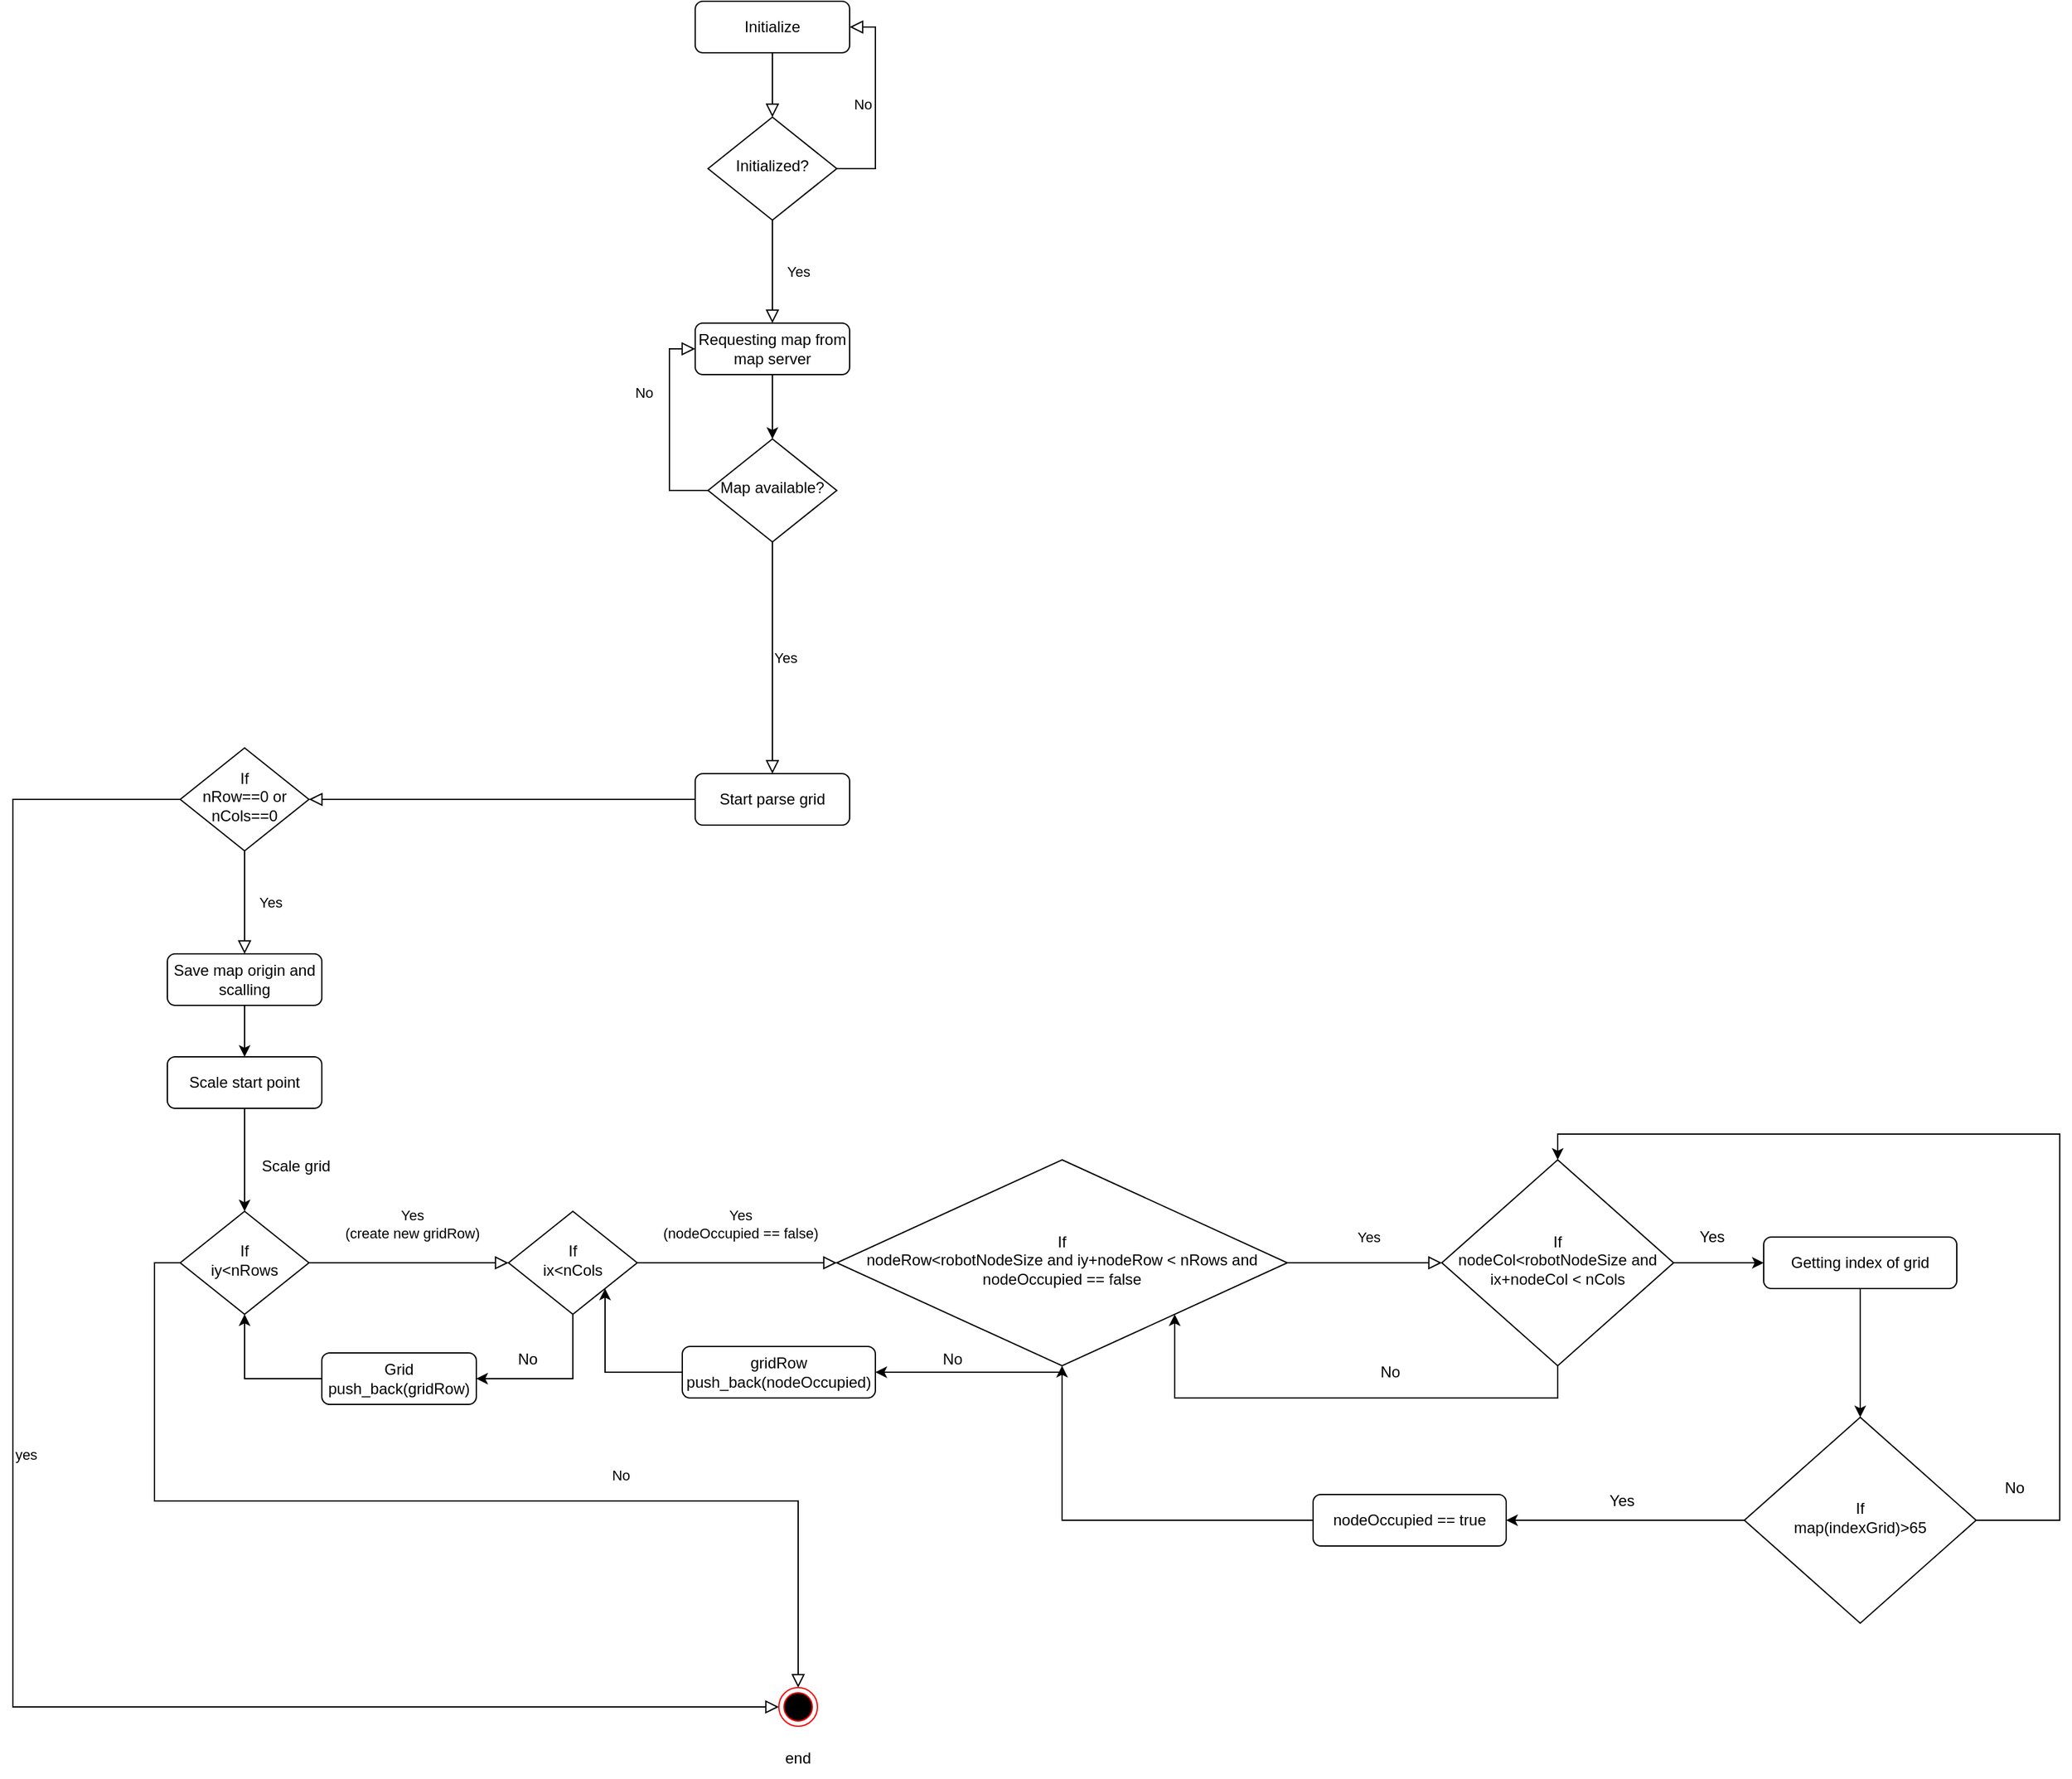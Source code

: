 <mxfile version="24.0.7" type="github" pages="3">
  <diagram id="C5RBs43oDa-KdzZeNtuy" name="Page-1">
    <mxGraphModel dx="2603" dy="1423" grid="1" gridSize="10" guides="1" tooltips="1" connect="1" arrows="1" fold="1" page="1" pageScale="1" pageWidth="827" pageHeight="1169" math="0" shadow="0">
      <root>
        <mxCell id="WIyWlLk6GJQsqaUBKTNV-0" />
        <mxCell id="WIyWlLk6GJQsqaUBKTNV-1" parent="WIyWlLk6GJQsqaUBKTNV-0" />
        <mxCell id="WIyWlLk6GJQsqaUBKTNV-2" value="" style="rounded=0;html=1;jettySize=auto;orthogonalLoop=1;fontSize=11;endArrow=block;endFill=0;endSize=8;strokeWidth=1;shadow=0;labelBackgroundColor=none;edgeStyle=orthogonalEdgeStyle;" parent="WIyWlLk6GJQsqaUBKTNV-1" source="WIyWlLk6GJQsqaUBKTNV-3" target="WIyWlLk6GJQsqaUBKTNV-6" edge="1">
          <mxGeometry relative="1" as="geometry" />
        </mxCell>
        <mxCell id="WIyWlLk6GJQsqaUBKTNV-3" value="Initialize" style="rounded=1;whiteSpace=wrap;html=1;fontSize=12;glass=0;strokeWidth=1;shadow=0;" parent="WIyWlLk6GJQsqaUBKTNV-1" vertex="1">
          <mxGeometry x="570" y="190" width="120" height="40" as="geometry" />
        </mxCell>
        <mxCell id="WIyWlLk6GJQsqaUBKTNV-4" value="Yes" style="rounded=0;html=1;jettySize=auto;orthogonalLoop=1;fontSize=11;endArrow=block;endFill=0;endSize=8;strokeWidth=1;shadow=0;labelBackgroundColor=none;edgeStyle=orthogonalEdgeStyle;entryX=0.5;entryY=0;entryDx=0;entryDy=0;" parent="WIyWlLk6GJQsqaUBKTNV-1" source="WIyWlLk6GJQsqaUBKTNV-6" target="3vEgMlKNcmoUeV17VZrn-0" edge="1">
          <mxGeometry y="20" relative="1" as="geometry">
            <mxPoint as="offset" />
          </mxGeometry>
        </mxCell>
        <mxCell id="WIyWlLk6GJQsqaUBKTNV-5" value="No" style="edgeStyle=orthogonalEdgeStyle;rounded=0;html=1;jettySize=auto;orthogonalLoop=1;fontSize=11;endArrow=block;endFill=0;endSize=8;strokeWidth=1;shadow=0;labelBackgroundColor=none;entryX=1;entryY=0.5;entryDx=0;entryDy=0;" parent="WIyWlLk6GJQsqaUBKTNV-1" target="WIyWlLk6GJQsqaUBKTNV-3" edge="1">
          <mxGeometry y="10" relative="1" as="geometry">
            <mxPoint as="offset" />
            <mxPoint x="680" y="320" as="sourcePoint" />
            <mxPoint x="740" y="250" as="targetPoint" />
            <Array as="points">
              <mxPoint x="710" y="320" />
              <mxPoint x="710" y="210" />
            </Array>
          </mxGeometry>
        </mxCell>
        <mxCell id="WIyWlLk6GJQsqaUBKTNV-6" value="Initialized?" style="rhombus;whiteSpace=wrap;html=1;shadow=0;fontFamily=Helvetica;fontSize=12;align=center;strokeWidth=1;spacing=6;spacingTop=-4;" parent="WIyWlLk6GJQsqaUBKTNV-1" vertex="1">
          <mxGeometry x="580" y="280" width="100" height="80" as="geometry" />
        </mxCell>
        <mxCell id="WIyWlLk6GJQsqaUBKTNV-8" value="No" style="rounded=0;html=1;jettySize=auto;orthogonalLoop=1;fontSize=11;endArrow=block;endFill=0;endSize=8;strokeWidth=1;shadow=0;labelBackgroundColor=none;edgeStyle=orthogonalEdgeStyle;align=center;entryX=0;entryY=0.5;entryDx=0;entryDy=0;exitX=0;exitY=0.5;exitDx=0;exitDy=0;" parent="WIyWlLk6GJQsqaUBKTNV-1" source="WIyWlLk6GJQsqaUBKTNV-10" target="3vEgMlKNcmoUeV17VZrn-0" edge="1">
          <mxGeometry x="0.333" y="20" relative="1" as="geometry">
            <mxPoint as="offset" />
          </mxGeometry>
        </mxCell>
        <mxCell id="WIyWlLk6GJQsqaUBKTNV-9" value="Yes" style="edgeStyle=orthogonalEdgeStyle;rounded=0;html=1;jettySize=auto;orthogonalLoop=1;fontSize=11;endArrow=block;endFill=0;endSize=8;strokeWidth=1;shadow=0;labelBackgroundColor=none;entryX=0.5;entryY=0;entryDx=0;entryDy=0;" parent="WIyWlLk6GJQsqaUBKTNV-1" source="WIyWlLk6GJQsqaUBKTNV-10" target="dkokRjUd-VXGpjMkEcVB-1" edge="1">
          <mxGeometry y="10" relative="1" as="geometry">
            <mxPoint as="offset" />
            <mxPoint x="630" y="655" as="targetPoint" />
          </mxGeometry>
        </mxCell>
        <mxCell id="WIyWlLk6GJQsqaUBKTNV-10" value="Map available?" style="rhombus;whiteSpace=wrap;html=1;shadow=0;fontFamily=Helvetica;fontSize=12;align=center;strokeWidth=1;spacing=6;spacingTop=-4;" parent="WIyWlLk6GJQsqaUBKTNV-1" vertex="1">
          <mxGeometry x="580" y="530" width="100" height="80" as="geometry" />
        </mxCell>
        <mxCell id="3vEgMlKNcmoUeV17VZrn-5" style="edgeStyle=orthogonalEdgeStyle;rounded=0;orthogonalLoop=1;jettySize=auto;html=1;exitX=0.5;exitY=1;exitDx=0;exitDy=0;entryX=0.5;entryY=0;entryDx=0;entryDy=0;" parent="WIyWlLk6GJQsqaUBKTNV-1" source="3vEgMlKNcmoUeV17VZrn-0" target="WIyWlLk6GJQsqaUBKTNV-10" edge="1">
          <mxGeometry relative="1" as="geometry" />
        </mxCell>
        <mxCell id="3vEgMlKNcmoUeV17VZrn-0" value="Requesting map from map server" style="rounded=1;whiteSpace=wrap;html=1;fontSize=12;glass=0;strokeWidth=1;shadow=0;" parent="WIyWlLk6GJQsqaUBKTNV-1" vertex="1">
          <mxGeometry x="570" y="440" width="120" height="40" as="geometry" />
        </mxCell>
        <mxCell id="dkokRjUd-VXGpjMkEcVB-0" value="" style="rounded=0;html=1;jettySize=auto;orthogonalLoop=1;fontSize=11;endArrow=block;endFill=0;endSize=8;strokeWidth=1;shadow=0;labelBackgroundColor=none;edgeStyle=orthogonalEdgeStyle;" parent="WIyWlLk6GJQsqaUBKTNV-1" source="dkokRjUd-VXGpjMkEcVB-1" target="dkokRjUd-VXGpjMkEcVB-4" edge="1">
          <mxGeometry relative="1" as="geometry" />
        </mxCell>
        <mxCell id="dkokRjUd-VXGpjMkEcVB-1" value="Start parse grid" style="rounded=1;whiteSpace=wrap;html=1;fontSize=12;glass=0;strokeWidth=1;shadow=0;" parent="WIyWlLk6GJQsqaUBKTNV-1" vertex="1">
          <mxGeometry x="570" y="790" width="120" height="40" as="geometry" />
        </mxCell>
        <mxCell id="dkokRjUd-VXGpjMkEcVB-2" value="Yes" style="rounded=0;html=1;jettySize=auto;orthogonalLoop=1;fontSize=11;endArrow=block;endFill=0;endSize=8;strokeWidth=1;shadow=0;labelBackgroundColor=none;edgeStyle=orthogonalEdgeStyle;entryX=0.5;entryY=0;entryDx=0;entryDy=0;" parent="WIyWlLk6GJQsqaUBKTNV-1" source="dkokRjUd-VXGpjMkEcVB-4" target="dkokRjUd-VXGpjMkEcVB-9" edge="1">
          <mxGeometry y="20" relative="1" as="geometry">
            <mxPoint as="offset" />
          </mxGeometry>
        </mxCell>
        <mxCell id="dkokRjUd-VXGpjMkEcVB-3" value="yes" style="edgeStyle=orthogonalEdgeStyle;rounded=0;html=1;jettySize=auto;orthogonalLoop=1;fontSize=11;endArrow=block;endFill=0;endSize=8;strokeWidth=1;shadow=0;labelBackgroundColor=none;entryX=0;entryY=0.5;entryDx=0;entryDy=0;exitX=0;exitY=0.5;exitDx=0;exitDy=0;" parent="WIyWlLk6GJQsqaUBKTNV-1" source="dkokRjUd-VXGpjMkEcVB-4" target="dkokRjUd-VXGpjMkEcVB-14" edge="1">
          <mxGeometry x="-0.107" y="10" relative="1" as="geometry">
            <mxPoint as="offset" />
            <mxPoint x="270" y="810" as="sourcePoint" />
            <mxPoint x="550" y="1110" as="targetPoint" />
            <Array as="points">
              <mxPoint x="40" y="810" />
              <mxPoint x="40" y="1515" />
            </Array>
          </mxGeometry>
        </mxCell>
        <mxCell id="dkokRjUd-VXGpjMkEcVB-4" value="If&lt;br&gt;nRow==0 or nCols==0" style="rhombus;whiteSpace=wrap;html=1;shadow=0;fontFamily=Helvetica;fontSize=12;align=center;strokeWidth=1;spacing=6;spacingTop=-4;" parent="WIyWlLk6GJQsqaUBKTNV-1" vertex="1">
          <mxGeometry x="170" y="770" width="100" height="80" as="geometry" />
        </mxCell>
        <mxCell id="dkokRjUd-VXGpjMkEcVB-5" value="No" style="rounded=0;html=1;jettySize=auto;orthogonalLoop=1;fontSize=11;endArrow=block;endFill=0;endSize=8;strokeWidth=1;shadow=0;labelBackgroundColor=none;edgeStyle=orthogonalEdgeStyle;align=center;exitX=0;exitY=0.5;exitDx=0;exitDy=0;" parent="WIyWlLk6GJQsqaUBKTNV-1" source="dkokRjUd-VXGpjMkEcVB-7" target="dkokRjUd-VXGpjMkEcVB-14" edge="1">
          <mxGeometry x="0.333" y="20" relative="1" as="geometry">
            <mxPoint as="offset" />
            <mxPoint x="50" y="1470" as="targetPoint" />
          </mxGeometry>
        </mxCell>
        <mxCell id="dkokRjUd-VXGpjMkEcVB-6" value="Yes&lt;br&gt;(create new gridRow)" style="edgeStyle=orthogonalEdgeStyle;rounded=0;html=1;jettySize=auto;orthogonalLoop=1;fontSize=11;endArrow=block;endFill=0;endSize=8;strokeWidth=1;shadow=0;labelBackgroundColor=none;entryX=0;entryY=0.5;entryDx=0;entryDy=0;" parent="WIyWlLk6GJQsqaUBKTNV-1" source="dkokRjUd-VXGpjMkEcVB-7" target="dkokRjUd-VXGpjMkEcVB-16" edge="1">
          <mxGeometry x="0.032" y="30" relative="1" as="geometry">
            <mxPoint as="offset" />
            <mxPoint x="490" y="1170" as="targetPoint" />
          </mxGeometry>
        </mxCell>
        <mxCell id="dkokRjUd-VXGpjMkEcVB-7" value="If&lt;br&gt;iy&amp;lt;nRows" style="rhombus;whiteSpace=wrap;html=1;shadow=0;fontFamily=Helvetica;fontSize=12;align=center;strokeWidth=1;spacing=6;spacingTop=-4;" parent="WIyWlLk6GJQsqaUBKTNV-1" vertex="1">
          <mxGeometry x="170" y="1130" width="100" height="80" as="geometry" />
        </mxCell>
        <mxCell id="dkokRjUd-VXGpjMkEcVB-8" style="edgeStyle=orthogonalEdgeStyle;rounded=0;orthogonalLoop=1;jettySize=auto;html=1;exitX=0.5;exitY=1;exitDx=0;exitDy=0;entryX=0.5;entryY=0;entryDx=0;entryDy=0;" parent="WIyWlLk6GJQsqaUBKTNV-1" source="dkokRjUd-VXGpjMkEcVB-9" target="dkokRjUd-VXGpjMkEcVB-12" edge="1">
          <mxGeometry relative="1" as="geometry">
            <mxPoint x="220" y="1050" as="targetPoint" />
            <Array as="points">
              <mxPoint x="220" y="1010" />
              <mxPoint x="220" y="1010" />
            </Array>
          </mxGeometry>
        </mxCell>
        <mxCell id="dkokRjUd-VXGpjMkEcVB-9" value="Save map origin and scalling" style="rounded=1;whiteSpace=wrap;html=1;fontSize=12;glass=0;strokeWidth=1;shadow=0;" parent="WIyWlLk6GJQsqaUBKTNV-1" vertex="1">
          <mxGeometry x="160" y="930" width="120" height="40" as="geometry" />
        </mxCell>
        <mxCell id="dkokRjUd-VXGpjMkEcVB-10" value="end" style="text;html=1;strokeColor=none;fillColor=none;align=center;verticalAlign=middle;whiteSpace=wrap;rounded=0;" parent="WIyWlLk6GJQsqaUBKTNV-1" vertex="1">
          <mxGeometry x="620" y="1540" width="60" height="30" as="geometry" />
        </mxCell>
        <mxCell id="dkokRjUd-VXGpjMkEcVB-11" style="edgeStyle=orthogonalEdgeStyle;rounded=0;orthogonalLoop=1;jettySize=auto;html=1;exitX=0.5;exitY=1;exitDx=0;exitDy=0;entryX=0.5;entryY=0;entryDx=0;entryDy=0;" parent="WIyWlLk6GJQsqaUBKTNV-1" source="dkokRjUd-VXGpjMkEcVB-12" target="dkokRjUd-VXGpjMkEcVB-7" edge="1">
          <mxGeometry relative="1" as="geometry" />
        </mxCell>
        <mxCell id="dkokRjUd-VXGpjMkEcVB-12" value="Scale start point" style="rounded=1;whiteSpace=wrap;html=1;fontSize=12;glass=0;strokeWidth=1;shadow=0;" parent="WIyWlLk6GJQsqaUBKTNV-1" vertex="1">
          <mxGeometry x="160" y="1010" width="120" height="40" as="geometry" />
        </mxCell>
        <mxCell id="dkokRjUd-VXGpjMkEcVB-13" value="Scale grid" style="text;html=1;strokeColor=none;fillColor=none;align=center;verticalAlign=middle;whiteSpace=wrap;rounded=0;" parent="WIyWlLk6GJQsqaUBKTNV-1" vertex="1">
          <mxGeometry x="230" y="1080" width="60" height="30" as="geometry" />
        </mxCell>
        <mxCell id="dkokRjUd-VXGpjMkEcVB-14" value="" style="ellipse;html=1;shape=endState;fillColor=#000000;strokeColor=#ff0000;" parent="WIyWlLk6GJQsqaUBKTNV-1" vertex="1">
          <mxGeometry x="635" y="1500" width="30" height="30" as="geometry" />
        </mxCell>
        <mxCell id="dkokRjUd-VXGpjMkEcVB-15" style="edgeStyle=orthogonalEdgeStyle;rounded=0;orthogonalLoop=1;jettySize=auto;html=1;exitX=0.5;exitY=1;exitDx=0;exitDy=0;entryX=1;entryY=0.5;entryDx=0;entryDy=0;" parent="WIyWlLk6GJQsqaUBKTNV-1" source="dkokRjUd-VXGpjMkEcVB-16" target="dkokRjUd-VXGpjMkEcVB-18" edge="1">
          <mxGeometry relative="1" as="geometry" />
        </mxCell>
        <mxCell id="dkokRjUd-VXGpjMkEcVB-16" value="If&lt;br&gt;ix&amp;lt;nCols" style="rhombus;whiteSpace=wrap;html=1;shadow=0;fontFamily=Helvetica;fontSize=12;align=center;strokeWidth=1;spacing=6;spacingTop=-4;" parent="WIyWlLk6GJQsqaUBKTNV-1" vertex="1">
          <mxGeometry x="425" y="1130" width="100" height="80" as="geometry" />
        </mxCell>
        <mxCell id="dkokRjUd-VXGpjMkEcVB-17" style="edgeStyle=orthogonalEdgeStyle;rounded=0;orthogonalLoop=1;jettySize=auto;html=1;exitX=0;exitY=0.5;exitDx=0;exitDy=0;entryX=0.5;entryY=1;entryDx=0;entryDy=0;" parent="WIyWlLk6GJQsqaUBKTNV-1" source="dkokRjUd-VXGpjMkEcVB-18" target="dkokRjUd-VXGpjMkEcVB-7" edge="1">
          <mxGeometry relative="1" as="geometry" />
        </mxCell>
        <mxCell id="dkokRjUd-VXGpjMkEcVB-18" value="Grid push_back(gridRow)" style="rounded=1;whiteSpace=wrap;html=1;fontSize=12;glass=0;strokeWidth=1;shadow=0;" parent="WIyWlLk6GJQsqaUBKTNV-1" vertex="1">
          <mxGeometry x="280" y="1240" width="120" height="40" as="geometry" />
        </mxCell>
        <mxCell id="dkokRjUd-VXGpjMkEcVB-19" value="No" style="text;html=1;strokeColor=none;fillColor=none;align=center;verticalAlign=middle;whiteSpace=wrap;rounded=0;" parent="WIyWlLk6GJQsqaUBKTNV-1" vertex="1">
          <mxGeometry x="410" y="1230" width="60" height="30" as="geometry" />
        </mxCell>
        <mxCell id="dkokRjUd-VXGpjMkEcVB-20" value="If&lt;br&gt;nodeRow&amp;lt;robotNodeSize and iy+nodeRow &amp;lt; nRows and nodeOccupied == false" style="rhombus;whiteSpace=wrap;html=1;shadow=0;fontFamily=Helvetica;fontSize=12;align=center;strokeWidth=1;spacing=6;spacingTop=-4;" parent="WIyWlLk6GJQsqaUBKTNV-1" vertex="1">
          <mxGeometry x="680" y="1090" width="350" height="160" as="geometry" />
        </mxCell>
        <mxCell id="dkokRjUd-VXGpjMkEcVB-21" value="Yes&lt;br&gt;(nodeOccupied == false)" style="edgeStyle=orthogonalEdgeStyle;rounded=0;html=1;jettySize=auto;orthogonalLoop=1;fontSize=11;endArrow=block;endFill=0;endSize=8;strokeWidth=1;shadow=0;labelBackgroundColor=none;entryX=0;entryY=0.5;entryDx=0;entryDy=0;exitX=1;exitY=0.5;exitDx=0;exitDy=0;" parent="WIyWlLk6GJQsqaUBKTNV-1" source="dkokRjUd-VXGpjMkEcVB-16" target="dkokRjUd-VXGpjMkEcVB-20" edge="1">
          <mxGeometry x="0.032" y="30" relative="1" as="geometry">
            <mxPoint as="offset" />
            <mxPoint x="560" y="1170" as="sourcePoint" />
            <mxPoint x="780" y="1170" as="targetPoint" />
          </mxGeometry>
        </mxCell>
        <mxCell id="dkokRjUd-VXGpjMkEcVB-22" style="edgeStyle=orthogonalEdgeStyle;rounded=0;orthogonalLoop=1;jettySize=auto;html=1;exitX=0;exitY=0.5;exitDx=0;exitDy=0;entryX=1;entryY=1;entryDx=0;entryDy=0;" parent="WIyWlLk6GJQsqaUBKTNV-1" source="dkokRjUd-VXGpjMkEcVB-23" target="dkokRjUd-VXGpjMkEcVB-16" edge="1">
          <mxGeometry relative="1" as="geometry" />
        </mxCell>
        <mxCell id="dkokRjUd-VXGpjMkEcVB-23" value="gridRow push_back(nodeOccupied)" style="rounded=1;whiteSpace=wrap;html=1;fontSize=12;glass=0;strokeWidth=1;shadow=0;" parent="WIyWlLk6GJQsqaUBKTNV-1" vertex="1">
          <mxGeometry x="560" y="1235" width="150" height="40" as="geometry" />
        </mxCell>
        <mxCell id="dkokRjUd-VXGpjMkEcVB-24" style="edgeStyle=orthogonalEdgeStyle;rounded=0;orthogonalLoop=1;jettySize=auto;html=1;exitX=0.5;exitY=1;exitDx=0;exitDy=0;entryX=1;entryY=0.5;entryDx=0;entryDy=0;" parent="WIyWlLk6GJQsqaUBKTNV-1" source="dkokRjUd-VXGpjMkEcVB-20" target="dkokRjUd-VXGpjMkEcVB-23" edge="1">
          <mxGeometry relative="1" as="geometry">
            <mxPoint x="725" y="1220" as="sourcePoint" />
            <Array as="points">
              <mxPoint x="855" y="1255" />
            </Array>
          </mxGeometry>
        </mxCell>
        <mxCell id="dkokRjUd-VXGpjMkEcVB-25" value="No" style="text;html=1;strokeColor=none;fillColor=none;align=center;verticalAlign=middle;whiteSpace=wrap;rounded=0;" parent="WIyWlLk6GJQsqaUBKTNV-1" vertex="1">
          <mxGeometry x="740" y="1230" width="60" height="30" as="geometry" />
        </mxCell>
        <mxCell id="dkokRjUd-VXGpjMkEcVB-26" style="edgeStyle=orthogonalEdgeStyle;rounded=0;orthogonalLoop=1;jettySize=auto;html=1;exitX=1;exitY=0.5;exitDx=0;exitDy=0;entryX=0;entryY=0.5;entryDx=0;entryDy=0;" parent="WIyWlLk6GJQsqaUBKTNV-1" source="dkokRjUd-VXGpjMkEcVB-27" target="dkokRjUd-VXGpjMkEcVB-32" edge="1">
          <mxGeometry relative="1" as="geometry" />
        </mxCell>
        <mxCell id="dkokRjUd-VXGpjMkEcVB-27" value="If&lt;br&gt;nodeCol&amp;lt;robotNodeSize and ix+nodeCol &amp;lt; nCols" style="rhombus;whiteSpace=wrap;html=1;shadow=0;fontFamily=Helvetica;fontSize=12;align=center;strokeWidth=1;spacing=6;spacingTop=-4;" parent="WIyWlLk6GJQsqaUBKTNV-1" vertex="1">
          <mxGeometry x="1150" y="1090" width="180" height="160" as="geometry" />
        </mxCell>
        <mxCell id="dkokRjUd-VXGpjMkEcVB-28" value="Yes" style="edgeStyle=orthogonalEdgeStyle;rounded=0;html=1;jettySize=auto;orthogonalLoop=1;fontSize=11;endArrow=block;endFill=0;endSize=8;strokeWidth=1;shadow=0;labelBackgroundColor=none;entryX=0;entryY=0.5;entryDx=0;entryDy=0;exitX=1;exitY=0.5;exitDx=0;exitDy=0;" parent="WIyWlLk6GJQsqaUBKTNV-1" source="dkokRjUd-VXGpjMkEcVB-20" target="dkokRjUd-VXGpjMkEcVB-27" edge="1">
          <mxGeometry x="0.043" y="20" relative="1" as="geometry">
            <mxPoint as="offset" />
            <mxPoint x="1100" y="1165" as="sourcePoint" />
            <mxPoint x="1355" y="1165" as="targetPoint" />
          </mxGeometry>
        </mxCell>
        <mxCell id="dkokRjUd-VXGpjMkEcVB-29" value="No" style="text;html=1;strokeColor=none;fillColor=none;align=center;verticalAlign=middle;whiteSpace=wrap;rounded=0;" parent="WIyWlLk6GJQsqaUBKTNV-1" vertex="1">
          <mxGeometry x="1080" y="1240" width="60" height="30" as="geometry" />
        </mxCell>
        <mxCell id="dkokRjUd-VXGpjMkEcVB-30" style="edgeStyle=orthogonalEdgeStyle;rounded=0;orthogonalLoop=1;jettySize=auto;html=1;entryX=1;entryY=1;entryDx=0;entryDy=0;exitX=0.5;exitY=1;exitDx=0;exitDy=0;" parent="WIyWlLk6GJQsqaUBKTNV-1" source="dkokRjUd-VXGpjMkEcVB-27" target="dkokRjUd-VXGpjMkEcVB-20" edge="1">
          <mxGeometry relative="1" as="geometry">
            <mxPoint x="1290" y="1330" as="sourcePoint" />
            <mxPoint x="1080" y="1275" as="targetPoint" />
            <Array as="points">
              <mxPoint x="1240" y="1275" />
              <mxPoint x="943" y="1275" />
            </Array>
          </mxGeometry>
        </mxCell>
        <mxCell id="dkokRjUd-VXGpjMkEcVB-31" style="edgeStyle=orthogonalEdgeStyle;rounded=0;orthogonalLoop=1;jettySize=auto;html=1;exitX=0.5;exitY=1;exitDx=0;exitDy=0;entryX=0.5;entryY=0;entryDx=0;entryDy=0;" parent="WIyWlLk6GJQsqaUBKTNV-1" source="dkokRjUd-VXGpjMkEcVB-32" target="dkokRjUd-VXGpjMkEcVB-36" edge="1">
          <mxGeometry relative="1" as="geometry" />
        </mxCell>
        <mxCell id="dkokRjUd-VXGpjMkEcVB-32" value="Getting index of grid" style="rounded=1;whiteSpace=wrap;html=1;fontSize=12;glass=0;strokeWidth=1;shadow=0;" parent="WIyWlLk6GJQsqaUBKTNV-1" vertex="1">
          <mxGeometry x="1400" y="1150" width="150" height="40" as="geometry" />
        </mxCell>
        <mxCell id="dkokRjUd-VXGpjMkEcVB-33" value="Yes" style="text;html=1;strokeColor=none;fillColor=none;align=center;verticalAlign=middle;whiteSpace=wrap;rounded=0;" parent="WIyWlLk6GJQsqaUBKTNV-1" vertex="1">
          <mxGeometry x="1330" y="1135" width="60" height="30" as="geometry" />
        </mxCell>
        <mxCell id="dkokRjUd-VXGpjMkEcVB-34" style="edgeStyle=orthogonalEdgeStyle;rounded=0;orthogonalLoop=1;jettySize=auto;html=1;exitX=0;exitY=0.5;exitDx=0;exitDy=0;entryX=1;entryY=0.5;entryDx=0;entryDy=0;" parent="WIyWlLk6GJQsqaUBKTNV-1" source="dkokRjUd-VXGpjMkEcVB-36" target="dkokRjUd-VXGpjMkEcVB-38" edge="1">
          <mxGeometry relative="1" as="geometry" />
        </mxCell>
        <mxCell id="dkokRjUd-VXGpjMkEcVB-35" style="edgeStyle=orthogonalEdgeStyle;rounded=0;orthogonalLoop=1;jettySize=auto;html=1;entryX=0.5;entryY=0;entryDx=0;entryDy=0;" parent="WIyWlLk6GJQsqaUBKTNV-1" source="dkokRjUd-VXGpjMkEcVB-36" target="dkokRjUd-VXGpjMkEcVB-27" edge="1">
          <mxGeometry relative="1" as="geometry">
            <Array as="points">
              <mxPoint x="1630" y="1370" />
              <mxPoint x="1630" y="1070" />
              <mxPoint x="1240" y="1070" />
            </Array>
          </mxGeometry>
        </mxCell>
        <mxCell id="dkokRjUd-VXGpjMkEcVB-36" value="If&lt;br&gt;map(indexGrid)&amp;gt;65" style="rhombus;whiteSpace=wrap;html=1;shadow=0;fontFamily=Helvetica;fontSize=12;align=center;strokeWidth=1;spacing=6;spacingTop=-4;" parent="WIyWlLk6GJQsqaUBKTNV-1" vertex="1">
          <mxGeometry x="1385" y="1290" width="180" height="160" as="geometry" />
        </mxCell>
        <mxCell id="dkokRjUd-VXGpjMkEcVB-37" style="edgeStyle=orthogonalEdgeStyle;rounded=0;orthogonalLoop=1;jettySize=auto;html=1;exitX=0;exitY=0.5;exitDx=0;exitDy=0;" parent="WIyWlLk6GJQsqaUBKTNV-1" source="dkokRjUd-VXGpjMkEcVB-38" target="dkokRjUd-VXGpjMkEcVB-20" edge="1">
          <mxGeometry relative="1" as="geometry" />
        </mxCell>
        <mxCell id="dkokRjUd-VXGpjMkEcVB-38" value="nodeOccupied == true" style="rounded=1;whiteSpace=wrap;html=1;fontSize=12;glass=0;strokeWidth=1;shadow=0;" parent="WIyWlLk6GJQsqaUBKTNV-1" vertex="1">
          <mxGeometry x="1050" y="1350" width="150" height="40" as="geometry" />
        </mxCell>
        <mxCell id="dkokRjUd-VXGpjMkEcVB-39" value="Yes" style="text;html=1;strokeColor=none;fillColor=none;align=center;verticalAlign=middle;whiteSpace=wrap;rounded=0;" parent="WIyWlLk6GJQsqaUBKTNV-1" vertex="1">
          <mxGeometry x="1260" y="1340" width="60" height="30" as="geometry" />
        </mxCell>
        <mxCell id="dkokRjUd-VXGpjMkEcVB-40" value="No" style="text;html=1;strokeColor=none;fillColor=none;align=center;verticalAlign=middle;whiteSpace=wrap;rounded=0;" parent="WIyWlLk6GJQsqaUBKTNV-1" vertex="1">
          <mxGeometry x="1565" y="1330" width="60" height="30" as="geometry" />
        </mxCell>
      </root>
    </mxGraphModel>
  </diagram>
  <diagram id="19Y3ETuiwsAysEg5UJzf" name="Page-2">
    <mxGraphModel dx="1535" dy="2615" grid="1" gridSize="10" guides="1" tooltips="1" connect="1" arrows="1" fold="1" page="1" pageScale="1" pageWidth="850" pageHeight="1100" math="0" shadow="0">
      <root>
        <mxCell id="0" />
        <mxCell id="1" parent="0" />
        <mxCell id="2FMU42Xman6EwkR2lH6p-44" style="edgeStyle=orthogonalEdgeStyle;rounded=0;orthogonalLoop=1;jettySize=auto;html=1;entryX=0.5;entryY=0;entryDx=0;entryDy=0;" parent="1" edge="1">
          <mxGeometry relative="1" as="geometry">
            <Array as="points">
              <mxPoint x="1630" y="770" />
              <mxPoint x="1630" y="470" />
              <mxPoint x="1240" y="470" />
            </Array>
            <mxPoint x="1240" y="490" as="targetPoint" />
          </mxGeometry>
        </mxCell>
        <mxCell id="QnVljBqCZwbXZkKszzhP-1" value="" style="rounded=0;html=1;jettySize=auto;orthogonalLoop=1;fontSize=11;endArrow=block;endFill=0;endSize=8;strokeWidth=1;shadow=0;labelBackgroundColor=none;edgeStyle=orthogonalEdgeStyle;exitX=0.5;exitY=1;exitDx=0;exitDy=0;" edge="1" parent="1" source="QnVljBqCZwbXZkKszzhP-7" target="QnVljBqCZwbXZkKszzhP-4">
          <mxGeometry relative="1" as="geometry">
            <mxPoint x="1286" y="150" as="sourcePoint" />
          </mxGeometry>
        </mxCell>
        <mxCell id="QnVljBqCZwbXZkKszzhP-2" value="Yes" style="rounded=0;html=1;jettySize=auto;orthogonalLoop=1;fontSize=11;endArrow=block;endFill=0;endSize=8;strokeWidth=1;shadow=0;labelBackgroundColor=none;edgeStyle=orthogonalEdgeStyle;entryX=0.5;entryY=0;entryDx=0;entryDy=0;" edge="1" parent="1" source="QnVljBqCZwbXZkKszzhP-4" target="QnVljBqCZwbXZkKszzhP-6">
          <mxGeometry y="20" relative="1" as="geometry">
            <mxPoint as="offset" />
          </mxGeometry>
        </mxCell>
        <mxCell id="HUIXwrmpGSOCO54OMut8-11" style="edgeStyle=orthogonalEdgeStyle;rounded=0;orthogonalLoop=1;jettySize=auto;html=1;entryX=0;entryY=0.5;entryDx=0;entryDy=0;" edge="1" parent="1" source="QnVljBqCZwbXZkKszzhP-4" target="HUIXwrmpGSOCO54OMut8-1">
          <mxGeometry relative="1" as="geometry">
            <mxPoint x="1070" y="750" as="targetPoint" />
          </mxGeometry>
        </mxCell>
        <mxCell id="QnVljBqCZwbXZkKszzhP-4" value="root != nullptr" style="rhombus;whiteSpace=wrap;html=1;shadow=0;fontFamily=Helvetica;fontSize=12;align=center;strokeWidth=1;spacing=6;spacingTop=-4;" vertex="1" parent="1">
          <mxGeometry x="1213" y="20" width="150" height="110" as="geometry" />
        </mxCell>
        <mxCell id="HUIXwrmpGSOCO54OMut8-9" style="edgeStyle=orthogonalEdgeStyle;rounded=0;orthogonalLoop=1;jettySize=auto;html=1;entryX=0.5;entryY=0;entryDx=0;entryDy=0;" edge="1" parent="1" source="QnVljBqCZwbXZkKszzhP-6" target="HUIXwrmpGSOCO54OMut8-8">
          <mxGeometry relative="1" as="geometry" />
        </mxCell>
        <mxCell id="QnVljBqCZwbXZkKszzhP-6" value="Post order traversal" style="rounded=1;whiteSpace=wrap;html=1;fontSize=12;glass=0;strokeWidth=1;shadow=0;" vertex="1" parent="1">
          <mxGeometry x="1227" y="190" width="120" height="40" as="geometry" />
        </mxCell>
        <mxCell id="QnVljBqCZwbXZkKszzhP-7" value="Start" style="rounded=1;whiteSpace=wrap;html=1;fontSize=12;glass=0;strokeWidth=1;shadow=0;" vertex="1" parent="1">
          <mxGeometry x="1227" y="-80" width="120" height="40" as="geometry" />
        </mxCell>
        <mxCell id="QnVljBqCZwbXZkKszzhP-33" style="edgeStyle=orthogonalEdgeStyle;rounded=0;orthogonalLoop=1;jettySize=auto;html=1;entryX=0;entryY=0.5;entryDx=0;entryDy=0;" edge="1" parent="1" source="QnVljBqCZwbXZkKszzhP-12" target="QnVljBqCZwbXZkKszzhP-32">
          <mxGeometry relative="1" as="geometry" />
        </mxCell>
        <mxCell id="HUIXwrmpGSOCO54OMut8-5" style="edgeStyle=orthogonalEdgeStyle;rounded=0;orthogonalLoop=1;jettySize=auto;html=1;entryX=0;entryY=0.5;entryDx=0;entryDy=0;" edge="1" parent="1" source="QnVljBqCZwbXZkKszzhP-12" target="QnVljBqCZwbXZkKszzhP-38">
          <mxGeometry relative="1" as="geometry">
            <mxPoint x="1500" y="830" as="targetPoint" />
            <Array as="points">
              <mxPoint x="1286" y="880" />
            </Array>
          </mxGeometry>
        </mxCell>
        <mxCell id="QnVljBqCZwbXZkKszzhP-12" value="if prev_node-&amp;gt;x != new_node-&amp;gt;x" style="rhombus;whiteSpace=wrap;html=1;shadow=0;fontFamily=Helvetica;fontSize=12;align=center;strokeWidth=1;spacing=6;spacingTop=-4;" vertex="1" parent="1">
          <mxGeometry x="1219" y="440" width="134" height="110" as="geometry" />
        </mxCell>
        <mxCell id="QnVljBqCZwbXZkKszzhP-19" value="Yes" style="text;align=center;fontStyle=1;verticalAlign=middle;spacingLeft=3;spacingRight=3;strokeColor=none;rotatable=0;points=[[0,0.5],[1,0.5]];portConstraint=eastwest;html=1;" vertex="1" parent="1">
          <mxGeometry x="1353" y="500" width="80" height="26" as="geometry" />
        </mxCell>
        <mxCell id="QnVljBqCZwbXZkKszzhP-25" value="No" style="text;align=center;fontStyle=1;verticalAlign=middle;spacingLeft=3;spacingRight=3;strokeColor=none;rotatable=0;points=[[0,0.5],[1,0.5]];portConstraint=eastwest;html=1;" vertex="1" parent="1">
          <mxGeometry x="1275" y="560" width="80" height="26" as="geometry" />
        </mxCell>
        <mxCell id="QnVljBqCZwbXZkKszzhP-43" style="edgeStyle=orthogonalEdgeStyle;rounded=0;orthogonalLoop=1;jettySize=auto;html=1;exitX=1;exitY=0.5;exitDx=0;exitDy=0;" edge="1" parent="1" source="QnVljBqCZwbXZkKszzhP-32" target="QnVljBqCZwbXZkKszzhP-35">
          <mxGeometry relative="1" as="geometry" />
        </mxCell>
        <mxCell id="HUIXwrmpGSOCO54OMut8-16" style="edgeStyle=orthogonalEdgeStyle;rounded=0;orthogonalLoop=1;jettySize=auto;html=1;exitX=0.5;exitY=1;exitDx=0;exitDy=0;entryX=0.5;entryY=0;entryDx=0;entryDy=0;" edge="1" parent="1" source="QnVljBqCZwbXZkKszzhP-32" target="HUIXwrmpGSOCO54OMut8-15">
          <mxGeometry relative="1" as="geometry">
            <mxPoint x="1603.526" y="579.998" as="sourcePoint" />
            <mxPoint x="1363" y="830.01" as="targetPoint" />
            <Array as="points">
              <mxPoint x="1611" y="730" />
              <mxPoint x="1407" y="730" />
            </Array>
          </mxGeometry>
        </mxCell>
        <mxCell id="QnVljBqCZwbXZkKszzhP-32" value="if current_sub_tree.size % 2 != 0&lt;div&gt;&amp;amp;&amp;amp;&lt;/div&gt;&lt;div&gt;current_sub_tree.front()-&amp;gt;y == new_node-&amp;gt;y&lt;/div&gt;" style="rhombus;whiteSpace=wrap;html=1;shadow=0;fontFamily=Helvetica;fontSize=12;align=center;strokeWidth=1;spacing=6;spacingTop=-4;" vertex="1" parent="1">
          <mxGeometry x="1450" y="420" width="321" height="150" as="geometry" />
        </mxCell>
        <mxCell id="QnVljBqCZwbXZkKszzhP-34" style="edgeStyle=orthogonalEdgeStyle;rounded=0;orthogonalLoop=1;jettySize=auto;html=1;exitX=0.5;exitY=1;exitDx=0;exitDy=0;" edge="1" parent="1" source="QnVljBqCZwbXZkKszzhP-32" target="QnVljBqCZwbXZkKszzhP-32">
          <mxGeometry relative="1" as="geometry" />
        </mxCell>
        <mxCell id="QnVljBqCZwbXZkKszzhP-42" style="edgeStyle=orthogonalEdgeStyle;rounded=0;orthogonalLoop=1;jettySize=auto;html=1;entryX=0.5;entryY=0;entryDx=0;entryDy=0;" edge="1" parent="1" source="QnVljBqCZwbXZkKszzhP-35" target="QnVljBqCZwbXZkKszzhP-38">
          <mxGeometry relative="1" as="geometry" />
        </mxCell>
        <mxCell id="QnVljBqCZwbXZkKszzhP-35" value="insert current sub tree into temp sub tree&amp;nbsp;" style="rounded=1;whiteSpace=wrap;html=1;fontSize=12;glass=0;strokeWidth=1;shadow=0;" vertex="1" parent="1">
          <mxGeometry x="1730" y="660" width="154" height="58" as="geometry" />
        </mxCell>
        <mxCell id="QnVljBqCZwbXZkKszzhP-37" value="Yes" style="text;align=center;fontStyle=1;verticalAlign=middle;spacingLeft=3;spacingRight=3;strokeColor=none;rotatable=0;points=[[0,0.5],[1,0.5]];portConstraint=eastwest;html=1;" vertex="1" parent="1">
          <mxGeometry x="1730" y="534" width="80" height="26" as="geometry" />
        </mxCell>
        <mxCell id="QnVljBqCZwbXZkKszzhP-40" style="edgeStyle=orthogonalEdgeStyle;rounded=0;orthogonalLoop=1;jettySize=auto;html=1;entryX=0.5;entryY=0;entryDx=0;entryDy=0;" edge="1" parent="1" source="QnVljBqCZwbXZkKszzhP-38" target="QnVljBqCZwbXZkKszzhP-39">
          <mxGeometry relative="1" as="geometry" />
        </mxCell>
        <mxCell id="HUIXwrmpGSOCO54OMut8-6" style="edgeStyle=orthogonalEdgeStyle;rounded=0;orthogonalLoop=1;jettySize=auto;html=1;exitX=1;exitY=0.5;exitDx=0;exitDy=0;entryX=1;entryY=0.25;entryDx=0;entryDy=0;" edge="1" parent="1" source="QnVljBqCZwbXZkKszzhP-38" target="QnVljBqCZwbXZkKszzhP-6">
          <mxGeometry relative="1" as="geometry">
            <mxPoint x="1490" y="110" as="targetPoint" />
            <Array as="points">
              <mxPoint x="1980" y="880" />
              <mxPoint x="1980" y="200" />
            </Array>
          </mxGeometry>
        </mxCell>
        <mxCell id="QnVljBqCZwbXZkKszzhP-38" value="If narrow area point array[new_node-&amp;gt;x][new_node-&amp;gt;y] == 1" style="rhombus;whiteSpace=wrap;html=1;shadow=0;fontFamily=Helvetica;fontSize=12;align=center;strokeWidth=1;spacing=6;spacingTop=-4;" vertex="1" parent="1">
          <mxGeometry x="1718" y="810" width="178" height="140" as="geometry" />
        </mxCell>
        <mxCell id="HUIXwrmpGSOCO54OMut8-3" style="edgeStyle=orthogonalEdgeStyle;rounded=0;orthogonalLoop=1;jettySize=auto;html=1;entryX=0.5;entryY=0;entryDx=0;entryDy=0;" edge="1" parent="1" source="QnVljBqCZwbXZkKszzhP-39" target="HUIXwrmpGSOCO54OMut8-2">
          <mxGeometry relative="1" as="geometry" />
        </mxCell>
        <mxCell id="QnVljBqCZwbXZkKszzhP-39" value="Insert new_node into current sub tree" style="rounded=1;whiteSpace=wrap;html=1;fontSize=12;glass=0;strokeWidth=1;shadow=0;" vertex="1" parent="1">
          <mxGeometry x="1730" y="1042" width="154" height="58" as="geometry" />
        </mxCell>
        <mxCell id="QnVljBqCZwbXZkKszzhP-41" value="Yes" style="text;align=center;fontStyle=1;verticalAlign=middle;spacingLeft=3;spacingRight=3;strokeColor=none;rotatable=0;points=[[0,0.5],[1,0.5]];portConstraint=eastwest;html=1;" vertex="1" parent="1">
          <mxGeometry x="1790" y="960" width="80" height="26" as="geometry" />
        </mxCell>
        <mxCell id="HUIXwrmpGSOCO54OMut8-1" value="" style="ellipse;html=1;shape=endState;fillColor=#000000;strokeColor=#ff0000;" vertex="1" parent="1">
          <mxGeometry x="1140" y="1580" width="30" height="30" as="geometry" />
        </mxCell>
        <mxCell id="HUIXwrmpGSOCO54OMut8-4" style="edgeStyle=orthogonalEdgeStyle;rounded=0;orthogonalLoop=1;jettySize=auto;html=1;entryX=1;entryY=0.5;entryDx=0;entryDy=0;exitX=1;exitY=0.5;exitDx=0;exitDy=0;" edge="1" parent="1" source="HUIXwrmpGSOCO54OMut8-2" target="QnVljBqCZwbXZkKszzhP-6">
          <mxGeometry relative="1" as="geometry">
            <mxPoint x="1890" y="1179" as="sourcePoint" />
            <Array as="points">
              <mxPoint x="2030" y="1179" />
              <mxPoint x="2030" y="220" />
              <mxPoint x="1347" y="220" />
            </Array>
          </mxGeometry>
        </mxCell>
        <mxCell id="HUIXwrmpGSOCO54OMut8-2" value="prev_node = new_node" style="rounded=1;whiteSpace=wrap;html=1;fontSize=12;glass=0;strokeWidth=1;shadow=0;" vertex="1" parent="1">
          <mxGeometry x="1730" y="1150" width="154" height="58" as="geometry" />
        </mxCell>
        <mxCell id="HUIXwrmpGSOCO54OMut8-7" value="No" style="text;align=center;fontStyle=1;verticalAlign=middle;spacingLeft=3;spacingRight=3;strokeColor=none;rotatable=0;points=[[0,0.5],[1,0.5]];portConstraint=eastwest;html=1;" vertex="1" parent="1">
          <mxGeometry x="1900" y="848" width="80" height="26" as="geometry" />
        </mxCell>
        <mxCell id="HUIXwrmpGSOCO54OMut8-10" style="edgeStyle=orthogonalEdgeStyle;rounded=0;orthogonalLoop=1;jettySize=auto;html=1;entryX=0.5;entryY=0;entryDx=0;entryDy=0;" edge="1" parent="1" source="HUIXwrmpGSOCO54OMut8-8" target="QnVljBqCZwbXZkKszzhP-12">
          <mxGeometry relative="1" as="geometry" />
        </mxCell>
        <mxCell id="HUIXwrmpGSOCO54OMut8-14" style="edgeStyle=orthogonalEdgeStyle;rounded=0;orthogonalLoop=1;jettySize=auto;html=1;entryX=0.5;entryY=0;entryDx=0;entryDy=0;" edge="1" parent="1" source="HUIXwrmpGSOCO54OMut8-8" target="HUIXwrmpGSOCO54OMut8-1">
          <mxGeometry relative="1" as="geometry" />
        </mxCell>
        <mxCell id="HUIXwrmpGSOCO54OMut8-8" value="if new_node != nullptr" style="rhombus;whiteSpace=wrap;html=1;shadow=0;fontFamily=Helvetica;fontSize=12;align=center;strokeWidth=1;spacing=6;spacingTop=-4;" vertex="1" parent="1">
          <mxGeometry x="1221" y="270" width="134" height="110" as="geometry" />
        </mxCell>
        <mxCell id="HUIXwrmpGSOCO54OMut8-12" value="Yes" style="text;align=center;fontStyle=1;verticalAlign=middle;spacingLeft=3;spacingRight=3;strokeColor=none;rotatable=0;points=[[0,0.5],[1,0.5]];portConstraint=eastwest;html=1;" vertex="1" parent="1">
          <mxGeometry x="1275" y="390" width="80" height="26" as="geometry" />
        </mxCell>
        <mxCell id="HUIXwrmpGSOCO54OMut8-13" value="No" style="text;align=center;fontStyle=1;verticalAlign=middle;spacingLeft=3;spacingRight=3;strokeColor=none;rotatable=0;points=[[0,0.5],[1,0.5]];portConstraint=eastwest;html=1;" vertex="1" parent="1">
          <mxGeometry x="1170" y="354" width="80" height="26" as="geometry" />
        </mxCell>
        <mxCell id="HUIXwrmpGSOCO54OMut8-19" style="edgeStyle=orthogonalEdgeStyle;rounded=0;orthogonalLoop=1;jettySize=auto;html=1;" edge="1" parent="1" source="HUIXwrmpGSOCO54OMut8-15" target="HUIXwrmpGSOCO54OMut8-18">
          <mxGeometry relative="1" as="geometry" />
        </mxCell>
        <mxCell id="HUIXwrmpGSOCO54OMut8-26" style="edgeStyle=orthogonalEdgeStyle;rounded=0;orthogonalLoop=1;jettySize=auto;html=1;entryX=0;entryY=0.5;entryDx=0;entryDy=0;exitX=0;exitY=0.5;exitDx=0;exitDy=0;" edge="1" parent="1" source="HUIXwrmpGSOCO54OMut8-15" target="HUIXwrmpGSOCO54OMut8-21">
          <mxGeometry relative="1" as="geometry">
            <Array as="points">
              <mxPoint x="1190" y="1030" />
              <mxPoint x="1190" y="1400" />
            </Array>
          </mxGeometry>
        </mxCell>
        <mxCell id="HUIXwrmpGSOCO54OMut8-15" value="If temp sub tree not empty&lt;div&gt;&amp;amp;&amp;amp;&lt;/div&gt;&lt;div&gt;current sub tree back-&amp;gt;y ==&amp;nbsp; temp sub tree back-&amp;gt;y&lt;/div&gt;" style="rhombus;whiteSpace=wrap;html=1;shadow=0;fontFamily=Helvetica;fontSize=12;align=center;strokeWidth=1;spacing=6;spacingTop=-4;" vertex="1" parent="1">
          <mxGeometry x="1242" y="940" width="330" height="180" as="geometry" />
        </mxCell>
        <mxCell id="HUIXwrmpGSOCO54OMut8-17" value="No" style="text;align=center;fontStyle=1;verticalAlign=middle;spacingLeft=3;spacingRight=3;strokeColor=none;rotatable=0;points=[[0,0.5],[1,0.5]];portConstraint=eastwest;html=1;" vertex="1" parent="1">
          <mxGeometry x="1550" y="580" width="80" height="26" as="geometry" />
        </mxCell>
        <mxCell id="HUIXwrmpGSOCO54OMut8-22" style="edgeStyle=orthogonalEdgeStyle;rounded=0;orthogonalLoop=1;jettySize=auto;html=1;entryX=0.5;entryY=0;entryDx=0;entryDy=0;" edge="1" parent="1" source="HUIXwrmpGSOCO54OMut8-18" target="HUIXwrmpGSOCO54OMut8-21">
          <mxGeometry relative="1" as="geometry" />
        </mxCell>
        <mxCell id="HUIXwrmpGSOCO54OMut8-18" value="Add current sub tree into temp sub tree" style="rounded=1;whiteSpace=wrap;html=1;fontSize=12;glass=0;strokeWidth=1;shadow=0;" vertex="1" parent="1">
          <mxGeometry x="1330" y="1200" width="154" height="58" as="geometry" />
        </mxCell>
        <mxCell id="HUIXwrmpGSOCO54OMut8-20" value="Yes" style="text;align=center;fontStyle=1;verticalAlign=middle;spacingLeft=3;spacingRight=3;strokeColor=none;rotatable=0;points=[[0,0.5],[1,0.5]];portConstraint=eastwest;html=1;" vertex="1" parent="1">
          <mxGeometry x="1390" y="1140" width="80" height="26" as="geometry" />
        </mxCell>
        <mxCell id="HUIXwrmpGSOCO54OMut8-27" style="edgeStyle=orthogonalEdgeStyle;rounded=0;orthogonalLoop=1;jettySize=auto;html=1;entryX=0;entryY=0.5;entryDx=0;entryDy=0;" edge="1" parent="1" source="HUIXwrmpGSOCO54OMut8-21" target="HUIXwrmpGSOCO54OMut8-25">
          <mxGeometry relative="1" as="geometry" />
        </mxCell>
        <mxCell id="HUIXwrmpGSOCO54OMut8-35" style="edgeStyle=orthogonalEdgeStyle;rounded=0;orthogonalLoop=1;jettySize=auto;html=1;entryX=1;entryY=0.5;entryDx=0;entryDy=0;" edge="1" parent="1" source="HUIXwrmpGSOCO54OMut8-21" target="HUIXwrmpGSOCO54OMut8-31">
          <mxGeometry relative="1" as="geometry">
            <Array as="points">
              <mxPoint x="1407" y="1610" />
              <mxPoint x="2084" y="1610" />
              <mxPoint x="2084" y="1449" />
            </Array>
          </mxGeometry>
        </mxCell>
        <mxCell id="HUIXwrmpGSOCO54OMut8-21" value="if tem sub tree count &amp;gt;= 3" style="rhombus;whiteSpace=wrap;html=1;shadow=0;fontFamily=Helvetica;fontSize=12;align=center;strokeWidth=1;spacing=6;spacingTop=-4;" vertex="1" parent="1">
          <mxGeometry x="1318" y="1330" width="178" height="140" as="geometry" />
        </mxCell>
        <mxCell id="HUIXwrmpGSOCO54OMut8-24" value="No" style="text;align=center;fontStyle=1;verticalAlign=middle;spacingLeft=3;spacingRight=3;strokeColor=none;rotatable=0;points=[[0,0.5],[1,0.5]];portConstraint=eastwest;html=1;" vertex="1" parent="1">
          <mxGeometry x="1180" y="1000" width="80" height="26" as="geometry" />
        </mxCell>
        <mxCell id="HUIXwrmpGSOCO54OMut8-30" style="edgeStyle=orthogonalEdgeStyle;rounded=0;orthogonalLoop=1;jettySize=auto;html=1;entryX=0.5;entryY=0;entryDx=0;entryDy=0;" edge="1" parent="1" source="HUIXwrmpGSOCO54OMut8-25" target="HUIXwrmpGSOCO54OMut8-29">
          <mxGeometry relative="1" as="geometry" />
        </mxCell>
        <mxCell id="HUIXwrmpGSOCO54OMut8-25" value="Temp sub tree add narrow area points array" style="rounded=1;whiteSpace=wrap;html=1;fontSize=12;glass=0;strokeWidth=1;shadow=0;" vertex="1" parent="1">
          <mxGeometry x="1693" y="1371" width="154" height="58" as="geometry" />
        </mxCell>
        <mxCell id="HUIXwrmpGSOCO54OMut8-28" value="Yes" style="text;align=center;fontStyle=1;verticalAlign=middle;spacingLeft=3;spacingRight=3;strokeColor=none;rotatable=0;points=[[0,0.5],[1,0.5]];portConstraint=eastwest;html=1;" vertex="1" parent="1">
          <mxGeometry x="1480" y="1370" width="80" height="26" as="geometry" />
        </mxCell>
        <mxCell id="HUIXwrmpGSOCO54OMut8-32" style="edgeStyle=orthogonalEdgeStyle;rounded=0;orthogonalLoop=1;jettySize=auto;html=1;entryX=0.5;entryY=1;entryDx=0;entryDy=0;" edge="1" parent="1" source="HUIXwrmpGSOCO54OMut8-29" target="HUIXwrmpGSOCO54OMut8-31">
          <mxGeometry relative="1" as="geometry" />
        </mxCell>
        <mxCell id="HUIXwrmpGSOCO54OMut8-29" value="assign narrow points in narrow Boolean vector" style="rounded=1;whiteSpace=wrap;html=1;fontSize=12;glass=0;strokeWidth=1;shadow=0;" vertex="1" parent="1">
          <mxGeometry x="1693" y="1490" width="154" height="58" as="geometry" />
        </mxCell>
        <mxCell id="HUIXwrmpGSOCO54OMut8-33" style="edgeStyle=orthogonalEdgeStyle;rounded=0;orthogonalLoop=1;jettySize=auto;html=1;entryX=0;entryY=1;entryDx=0;entryDy=0;" edge="1" parent="1" source="HUIXwrmpGSOCO54OMut8-31" target="QnVljBqCZwbXZkKszzhP-38">
          <mxGeometry relative="1" as="geometry">
            <mxPoint x="1700" y="950" as="targetPoint" />
            <Array as="points">
              <mxPoint x="1987" y="1270" />
              <mxPoint x="1650" y="1270" />
              <mxPoint x="1650" y="915" />
            </Array>
          </mxGeometry>
        </mxCell>
        <mxCell id="HUIXwrmpGSOCO54OMut8-31" value="Clear temp sub tree&lt;div&gt;and&lt;/div&gt;&lt;div&gt;current sub tree&lt;/div&gt;" style="rounded=1;whiteSpace=wrap;html=1;fontSize=12;glass=0;strokeWidth=1;shadow=0;" vertex="1" parent="1">
          <mxGeometry x="1910" y="1420" width="154" height="58" as="geometry" />
        </mxCell>
        <mxCell id="HUIXwrmpGSOCO54OMut8-36" value="No" style="text;align=center;fontStyle=1;verticalAlign=middle;spacingLeft=3;spacingRight=3;strokeColor=none;rotatable=0;points=[[0,0.5],[1,0.5]];portConstraint=eastwest;html=1;" vertex="1" parent="1">
          <mxGeometry x="1400" y="1478" width="80" height="26" as="geometry" />
        </mxCell>
      </root>
    </mxGraphModel>
  </diagram>
  <diagram id="O6jDsDj9ZPT3BS907ROE" name="Page-3">
    <mxGraphModel dx="1908" dy="1212" grid="1" gridSize="10" guides="1" tooltips="1" connect="1" arrows="1" fold="1" page="1" pageScale="1" pageWidth="850" pageHeight="1100" math="0" shadow="0">
      <root>
        <mxCell id="0" />
        <mxCell id="1" parent="0" />
        <mxCell id="wFBTPTGO5wLLZ-7LXJme-1" value="" style="rounded=0;html=1;jettySize=auto;orthogonalLoop=1;fontSize=11;endArrow=block;endFill=0;endSize=8;strokeWidth=1;shadow=0;labelBackgroundColor=none;edgeStyle=orthogonalEdgeStyle;exitX=0.5;exitY=1;exitDx=0;exitDy=0;" parent="1" source="reszjy2H6WLQ2FlQ3Gye-1" target="wFBTPTGO5wLLZ-7LXJme-4" edge="1">
          <mxGeometry relative="1" as="geometry">
            <mxPoint x="290" y="150" as="sourcePoint" />
          </mxGeometry>
        </mxCell>
        <mxCell id="wFBTPTGO5wLLZ-7LXJme-2" value="Yes" style="rounded=0;html=1;jettySize=auto;orthogonalLoop=1;fontSize=11;endArrow=block;endFill=0;endSize=8;strokeWidth=1;shadow=0;labelBackgroundColor=none;edgeStyle=orthogonalEdgeStyle;entryX=0.5;entryY=0;entryDx=0;entryDy=0;" parent="1" source="wFBTPTGO5wLLZ-7LXJme-4" target="wFBTPTGO5wLLZ-7LXJme-9" edge="1">
          <mxGeometry y="20" relative="1" as="geometry">
            <mxPoint as="offset" />
          </mxGeometry>
        </mxCell>
        <mxCell id="wFBTPTGO5wLLZ-7LXJme-3" value="No" style="edgeStyle=orthogonalEdgeStyle;rounded=0;html=1;jettySize=auto;orthogonalLoop=1;fontSize=11;endArrow=block;endFill=0;endSize=8;strokeWidth=1;shadow=0;labelBackgroundColor=none;exitX=0;exitY=0.5;exitDx=0;exitDy=0;entryX=0;entryY=0.5;entryDx=0;entryDy=0;" parent="1" source="wFBTPTGO5wLLZ-7LXJme-4" target="reszjy2H6WLQ2FlQ3Gye-23" edge="1">
          <mxGeometry y="10" relative="1" as="geometry">
            <mxPoint as="offset" />
            <mxPoint x="340" y="240" as="sourcePoint" />
            <mxPoint x="60" y="290" as="targetPoint" />
            <Array as="points">
              <mxPoint x="215" y="240" />
              <mxPoint x="60" y="240" />
              <mxPoint x="60" y="770" />
            </Array>
          </mxGeometry>
        </mxCell>
        <mxCell id="wFBTPTGO5wLLZ-7LXJme-4" value="Partition array length &amp;gt;0" style="rhombus;whiteSpace=wrap;html=1;shadow=0;fontFamily=Helvetica;fontSize=12;align=center;strokeWidth=1;spacing=6;spacingTop=-4;" parent="1" vertex="1">
          <mxGeometry x="215" y="190" width="150" height="110" as="geometry" />
        </mxCell>
        <mxCell id="reszjy2H6WLQ2FlQ3Gye-5" style="edgeStyle=orthogonalEdgeStyle;rounded=0;orthogonalLoop=1;jettySize=auto;html=1;exitX=0.5;exitY=1;exitDx=0;exitDy=0;entryX=0.5;entryY=0;entryDx=0;entryDy=0;" parent="1" source="wFBTPTGO5wLLZ-7LXJme-9" target="reszjy2H6WLQ2FlQ3Gye-3" edge="1">
          <mxGeometry relative="1" as="geometry" />
        </mxCell>
        <mxCell id="wFBTPTGO5wLLZ-7LXJme-9" value="Iterate through each partitions" style="rounded=1;whiteSpace=wrap;html=1;fontSize=12;glass=0;strokeWidth=1;shadow=0;" parent="1" vertex="1">
          <mxGeometry x="230" y="350" width="120" height="40" as="geometry" />
        </mxCell>
        <mxCell id="reszjy2H6WLQ2FlQ3Gye-1" value="Start" style="rounded=1;whiteSpace=wrap;html=1;fontSize=12;glass=0;strokeWidth=1;shadow=0;" parent="1" vertex="1">
          <mxGeometry x="230" y="110" width="120" height="40" as="geometry" />
        </mxCell>
        <mxCell id="reszjy2H6WLQ2FlQ3Gye-10" style="edgeStyle=orthogonalEdgeStyle;rounded=0;orthogonalLoop=1;jettySize=auto;html=1;exitX=0.5;exitY=1;exitDx=0;exitDy=0;entryX=0.5;entryY=0;entryDx=0;entryDy=0;" parent="1" source="reszjy2H6WLQ2FlQ3Gye-2" target="reszjy2H6WLQ2FlQ3Gye-7" edge="1">
          <mxGeometry relative="1" as="geometry" />
        </mxCell>
        <mxCell id="reszjy2H6WLQ2FlQ3Gye-2" value="Perform BFS create graph for free space" style="rounded=1;whiteSpace=wrap;html=1;fontSize=12;glass=0;strokeWidth=1;shadow=0;" parent="1" vertex="1">
          <mxGeometry x="230" y="550" width="120" height="40" as="geometry" />
        </mxCell>
        <mxCell id="reszjy2H6WLQ2FlQ3Gye-6" style="edgeStyle=orthogonalEdgeStyle;rounded=0;orthogonalLoop=1;jettySize=auto;html=1;exitX=0.5;exitY=1;exitDx=0;exitDy=0;entryX=0.5;entryY=0;entryDx=0;entryDy=0;" parent="1" source="reszjy2H6WLQ2FlQ3Gye-3" target="reszjy2H6WLQ2FlQ3Gye-2" edge="1">
          <mxGeometry relative="1" as="geometry" />
        </mxCell>
        <mxCell id="reszjy2H6WLQ2FlQ3Gye-24" style="edgeStyle=orthogonalEdgeStyle;rounded=0;orthogonalLoop=1;jettySize=auto;html=1;exitX=0;exitY=0.5;exitDx=0;exitDy=0;entryX=0.5;entryY=0;entryDx=0;entryDy=0;" parent="1" source="reszjy2H6WLQ2FlQ3Gye-3" target="reszjy2H6WLQ2FlQ3Gye-30" edge="1">
          <mxGeometry relative="1" as="geometry">
            <mxPoint x="130" y="540" as="targetPoint" />
          </mxGeometry>
        </mxCell>
        <mxCell id="reszjy2H6WLQ2FlQ3Gye-3" value="While end partitions" style="rhombus;whiteSpace=wrap;html=1;shadow=0;fontFamily=Helvetica;fontSize=12;align=center;strokeWidth=1;spacing=6;spacingTop=-4;" parent="1" vertex="1">
          <mxGeometry x="240" y="430" width="100" height="80" as="geometry" />
        </mxCell>
        <mxCell id="reszjy2H6WLQ2FlQ3Gye-9" style="edgeStyle=orthogonalEdgeStyle;rounded=0;orthogonalLoop=1;jettySize=auto;html=1;exitX=0.5;exitY=1;exitDx=0;exitDy=0;entryX=0.5;entryY=0;entryDx=0;entryDy=0;" parent="1" source="reszjy2H6WLQ2FlQ3Gye-7" target="reszjy2H6WLQ2FlQ3Gye-8" edge="1">
          <mxGeometry relative="1" as="geometry" />
        </mxCell>
        <mxCell id="reszjy2H6WLQ2FlQ3Gye-7" value="Perform graph traversal find narrow area" style="rounded=1;whiteSpace=wrap;html=1;fontSize=12;glass=0;strokeWidth=1;shadow=0;" parent="1" vertex="1">
          <mxGeometry x="230" y="640" width="120" height="40" as="geometry" />
        </mxCell>
        <mxCell id="reszjy2H6WLQ2FlQ3Gye-12" style="edgeStyle=orthogonalEdgeStyle;rounded=0;orthogonalLoop=1;jettySize=auto;html=1;exitX=1;exitY=0.5;exitDx=0;exitDy=0;entryX=0;entryY=0.5;entryDx=0;entryDy=0;" parent="1" source="reszjy2H6WLQ2FlQ3Gye-8" target="reszjy2H6WLQ2FlQ3Gye-28" edge="1">
          <mxGeometry relative="1" as="geometry" />
        </mxCell>
        <mxCell id="reszjy2H6WLQ2FlQ3Gye-18" style="edgeStyle=orthogonalEdgeStyle;rounded=0;orthogonalLoop=1;jettySize=auto;html=1;exitX=0.5;exitY=1;exitDx=0;exitDy=0;" parent="1" source="reszjy2H6WLQ2FlQ3Gye-8" target="reszjy2H6WLQ2FlQ3Gye-17" edge="1">
          <mxGeometry relative="1" as="geometry" />
        </mxCell>
        <mxCell id="reszjy2H6WLQ2FlQ3Gye-8" value="if narrow area found" style="rhombus;whiteSpace=wrap;html=1;shadow=0;fontFamily=Helvetica;fontSize=12;align=center;strokeWidth=1;spacing=6;spacingTop=-4;" parent="1" vertex="1">
          <mxGeometry x="230" y="720" width="120" height="100" as="geometry" />
        </mxCell>
        <mxCell id="reszjy2H6WLQ2FlQ3Gye-15" value="No" style="text;align=center;fontStyle=1;verticalAlign=middle;spacingLeft=3;spacingRight=3;strokeColor=none;rotatable=0;points=[[0,0.5],[1,0.5]];portConstraint=eastwest;html=1;" parent="1" vertex="1">
          <mxGeometry x="350" y="744" width="80" height="26" as="geometry" />
        </mxCell>
        <mxCell id="reszjy2H6WLQ2FlQ3Gye-16" value="No" style="text;align=center;fontStyle=1;verticalAlign=middle;spacingLeft=3;spacingRight=3;strokeColor=none;rotatable=0;points=[[0,0.5],[1,0.5]];portConstraint=eastwest;html=1;" parent="1" vertex="1">
          <mxGeometry x="270" y="510" width="80" height="26" as="geometry" />
        </mxCell>
        <mxCell id="reszjy2H6WLQ2FlQ3Gye-21" style="edgeStyle=orthogonalEdgeStyle;rounded=0;orthogonalLoop=1;jettySize=auto;html=1;exitX=0.5;exitY=1;exitDx=0;exitDy=0;entryX=0.5;entryY=0;entryDx=0;entryDy=0;" parent="1" source="reszjy2H6WLQ2FlQ3Gye-17" target="reszjy2H6WLQ2FlQ3Gye-20" edge="1">
          <mxGeometry relative="1" as="geometry" />
        </mxCell>
        <mxCell id="reszjy2H6WLQ2FlQ3Gye-17" value="Create metrix for narrow area and perform back and forth" style="rounded=1;whiteSpace=wrap;html=1;fontSize=12;glass=0;strokeWidth=1;shadow=0;" parent="1" vertex="1">
          <mxGeometry x="220" y="890" width="140" height="50" as="geometry" />
        </mxCell>
        <mxCell id="reszjy2H6WLQ2FlQ3Gye-19" value="Yes" style="text;align=center;fontStyle=1;verticalAlign=middle;spacingLeft=3;spacingRight=3;strokeColor=none;rotatable=0;points=[[0,0.5],[1,0.5]];portConstraint=eastwest;html=1;" parent="1" vertex="1">
          <mxGeometry x="270" y="844" width="80" height="26" as="geometry" />
        </mxCell>
        <mxCell id="reszjy2H6WLQ2FlQ3Gye-22" style="edgeStyle=orthogonalEdgeStyle;rounded=0;orthogonalLoop=1;jettySize=auto;html=1;exitX=0.5;exitY=1;exitDx=0;exitDy=0;entryX=1;entryY=0.5;entryDx=0;entryDy=0;" parent="1" source="reszjy2H6WLQ2FlQ3Gye-20" target="_pes_xmioHWqpm25OVxn-1" edge="1">
          <mxGeometry relative="1" as="geometry">
            <Array as="points">
              <mxPoint x="290" y="1030" />
              <mxPoint x="650" y="1030" />
              <mxPoint x="650" y="470" />
            </Array>
          </mxGeometry>
        </mxCell>
        <mxCell id="reszjy2H6WLQ2FlQ3Gye-20" value="Perform Spiral to rest free area" style="rounded=1;whiteSpace=wrap;html=1;fontSize=12;glass=0;strokeWidth=1;shadow=0;" parent="1" vertex="1">
          <mxGeometry x="230" y="980" width="120" height="30" as="geometry" />
        </mxCell>
        <mxCell id="reszjy2H6WLQ2FlQ3Gye-23" value="" style="ellipse;html=1;shape=endState;fillColor=#000000;strokeColor=#ff0000;" parent="1" vertex="1">
          <mxGeometry x="70" y="755" width="30" height="30" as="geometry" />
        </mxCell>
        <mxCell id="reszjy2H6WLQ2FlQ3Gye-25" value="Yes" style="text;align=center;fontStyle=1;verticalAlign=middle;spacingLeft=3;spacingRight=3;strokeColor=none;rotatable=0;points=[[0,0.5],[1,0.5]];portConstraint=eastwest;html=1;" parent="1" vertex="1">
          <mxGeometry x="135" y="440" width="80" height="26" as="geometry" />
        </mxCell>
        <mxCell id="reszjy2H6WLQ2FlQ3Gye-29" style="edgeStyle=orthogonalEdgeStyle;rounded=0;orthogonalLoop=1;jettySize=auto;html=1;exitX=0.5;exitY=0;exitDx=0;exitDy=0;" parent="1" source="reszjy2H6WLQ2FlQ3Gye-28" target="_pes_xmioHWqpm25OVxn-1" edge="1">
          <mxGeometry relative="1" as="geometry" />
        </mxCell>
        <mxCell id="reszjy2H6WLQ2FlQ3Gye-28" value="Perform Spiral whole partition free area" style="rounded=1;whiteSpace=wrap;html=1;fontSize=12;glass=0;strokeWidth=1;shadow=0;" parent="1" vertex="1">
          <mxGeometry x="430" y="755" width="120" height="30" as="geometry" />
        </mxCell>
        <mxCell id="reszjy2H6WLQ2FlQ3Gye-31" style="edgeStyle=orthogonalEdgeStyle;rounded=0;orthogonalLoop=1;jettySize=auto;html=1;exitX=0.5;exitY=1;exitDx=0;exitDy=0;entryX=1;entryY=0.5;entryDx=0;entryDy=0;" parent="1" source="reszjy2H6WLQ2FlQ3Gye-30" target="reszjy2H6WLQ2FlQ3Gye-23" edge="1">
          <mxGeometry relative="1" as="geometry" />
        </mxCell>
        <mxCell id="reszjy2H6WLQ2FlQ3Gye-30" value="Publish generated path plas" style="rounded=1;whiteSpace=wrap;html=1;fontSize=12;glass=0;strokeWidth=1;shadow=0;" parent="1" vertex="1">
          <mxGeometry x="80" y="590" width="120" height="30" as="geometry" />
        </mxCell>
        <mxCell id="c_a2cvaxO1zVvfIRgT7D-30" value="" style="group" parent="1" vertex="1" connectable="0">
          <mxGeometry x="830" y="410" width="470" height="436" as="geometry" />
        </mxCell>
        <mxCell id="c_a2cvaxO1zVvfIRgT7D-4" value="" style="group" parent="c_a2cvaxO1zVvfIRgT7D-30" vertex="1" connectable="0">
          <mxGeometry y="2" width="230" height="434" as="geometry" />
        </mxCell>
        <mxCell id="c_a2cvaxO1zVvfIRgT7D-2" value="" style="html=1;verticalLabelPosition=bottom;labelBackgroundColor=#ffffff;verticalAlign=top;shadow=0;dashed=0;strokeWidth=1;shape=mxgraph.ios7ui.iconGrid;fillColor=#c0c0c0;gridSize=3,3;movable=1;resizable=1;rotatable=1;deletable=1;editable=1;locked=0;connectable=1;" parent="c_a2cvaxO1zVvfIRgT7D-4" vertex="1">
          <mxGeometry width="230" height="210" as="geometry" />
        </mxCell>
        <mxCell id="c_a2cvaxO1zVvfIRgT7D-3" value="" style="html=1;verticalLabelPosition=bottom;labelBackgroundColor=#ffffff;verticalAlign=top;shadow=0;dashed=0;strokeWidth=1;shape=mxgraph.ios7ui.iconGrid;fillColor=#c0c0c0;gridSize=3,3;movable=1;resizable=1;rotatable=1;deletable=1;editable=1;locked=0;connectable=1;" parent="c_a2cvaxO1zVvfIRgT7D-4" vertex="1">
          <mxGeometry y="214" width="230" height="220" as="geometry" />
        </mxCell>
        <mxCell id="c_a2cvaxO1zVvfIRgT7D-18" value="" style="endArrow=none;html=1;strokeWidth=1;rounded=0;exitX=0.835;exitY=0.867;exitDx=0;exitDy=0;exitPerimeter=0;" parent="c_a2cvaxO1zVvfIRgT7D-4" edge="1">
          <mxGeometry width="100" relative="1" as="geometry">
            <mxPoint x="180" y="320" as="sourcePoint" />
            <mxPoint x="180" y="180" as="targetPoint" />
          </mxGeometry>
        </mxCell>
        <mxCell id="c_a2cvaxO1zVvfIRgT7D-23" value="" style="endArrow=none;html=1;strokeWidth=1;rounded=0;exitX=0.835;exitY=0.867;exitDx=0;exitDy=0;exitPerimeter=0;" parent="c_a2cvaxO1zVvfIRgT7D-4" edge="1">
          <mxGeometry width="100" relative="1" as="geometry">
            <mxPoint x="40" y="400" as="sourcePoint" />
            <mxPoint x="40" y="98" as="targetPoint" />
          </mxGeometry>
        </mxCell>
        <mxCell id="c_a2cvaxO1zVvfIRgT7D-31" value="" style="endArrow=none;html=1;strokeWidth=1;rounded=0;exitX=0.835;exitY=0.867;exitDx=0;exitDy=0;exitPerimeter=0;" parent="c_a2cvaxO1zVvfIRgT7D-4" edge="1">
          <mxGeometry width="100" relative="1" as="geometry">
            <mxPoint x="117.07" y="329.93" as="sourcePoint" />
            <mxPoint x="117" y="98" as="targetPoint" />
          </mxGeometry>
        </mxCell>
        <mxCell id="c_a2cvaxO1zVvfIRgT7D-36" value="" style="endArrow=none;html=1;strokeWidth=1;rounded=0;exitX=0.174;exitY=0.19;exitDx=0;exitDy=0;exitPerimeter=0;" parent="c_a2cvaxO1zVvfIRgT7D-4" edge="1">
          <mxGeometry width="100" relative="1" as="geometry">
            <mxPoint x="40" y="100" as="sourcePoint" />
            <mxPoint x="430" y="98" as="targetPoint" />
          </mxGeometry>
        </mxCell>
        <mxCell id="c_a2cvaxO1zVvfIRgT7D-49" value="" style="line;strokeWidth=2;direction=south;html=1;" parent="c_a2cvaxO1zVvfIRgT7D-4" vertex="1">
          <mxGeometry x="110" y="98" width="10" height="232" as="geometry" />
        </mxCell>
        <mxCell id="c_a2cvaxO1zVvfIRgT7D-5" value="" style="group" parent="c_a2cvaxO1zVvfIRgT7D-30" vertex="1" connectable="0">
          <mxGeometry x="238" width="232" height="434" as="geometry" />
        </mxCell>
        <mxCell id="c_a2cvaxO1zVvfIRgT7D-6" value="" style="html=1;verticalLabelPosition=bottom;labelBackgroundColor=#ffffff;verticalAlign=top;shadow=0;dashed=0;strokeWidth=1;shape=mxgraph.ios7ui.iconGrid;fillColor=#c0c0c0;gridSize=3,3;movable=1;resizable=1;rotatable=1;deletable=1;editable=1;locked=0;connectable=1;" parent="c_a2cvaxO1zVvfIRgT7D-5" vertex="1">
          <mxGeometry width="230" height="210" as="geometry" />
        </mxCell>
        <mxCell id="c_a2cvaxO1zVvfIRgT7D-7" value="" style="html=1;verticalLabelPosition=bottom;labelBackgroundColor=#ffffff;verticalAlign=top;shadow=0;dashed=0;strokeWidth=1;shape=mxgraph.ios7ui.iconGrid;fillColor=#c0c0c0;gridSize=3,3;movable=1;resizable=1;rotatable=1;deletable=1;editable=1;locked=0;connectable=1;" parent="c_a2cvaxO1zVvfIRgT7D-5" vertex="1">
          <mxGeometry y="214" width="230" height="220" as="geometry" />
        </mxCell>
        <mxCell id="c_a2cvaxO1zVvfIRgT7D-8" value="" style="shape=ext;double=1;whiteSpace=wrap;html=1;aspect=fixed;strokeColor=#10739e;fillColor=#b1ddf0;" parent="c_a2cvaxO1zVvfIRgT7D-5" vertex="1">
          <mxGeometry x="160" y="213" width="72" height="72" as="geometry" />
        </mxCell>
        <mxCell id="c_a2cvaxO1zVvfIRgT7D-13" value="" style="shape=ext;double=1;whiteSpace=wrap;html=1;aspect=fixed;strokeColor=#10739e;fillColor=#b1ddf0;" parent="c_a2cvaxO1zVvfIRgT7D-5" vertex="1">
          <mxGeometry x="80" y="213" width="72" height="72" as="geometry" />
        </mxCell>
        <mxCell id="c_a2cvaxO1zVvfIRgT7D-14" value="" style="shape=ext;double=1;whiteSpace=wrap;html=1;aspect=fixed;strokeColor=#10739e;fillColor=#b1ddf0;" parent="c_a2cvaxO1zVvfIRgT7D-5" vertex="1">
          <mxGeometry y="214" width="72" height="72" as="geometry" />
        </mxCell>
        <mxCell id="c_a2cvaxO1zVvfIRgT7D-19" value="" style="endArrow=none;html=1;strokeWidth=1;rounded=0;" parent="c_a2cvaxO1zVvfIRgT7D-5" edge="1">
          <mxGeometry width="100" relative="1" as="geometry">
            <mxPoint x="-58" y="323.09" as="sourcePoint" />
            <mxPoint x="192" y="323.09" as="targetPoint" />
          </mxGeometry>
        </mxCell>
        <mxCell id="c_a2cvaxO1zVvfIRgT7D-20" value="" style="endArrow=none;html=1;strokeWidth=1;rounded=0;" parent="c_a2cvaxO1zVvfIRgT7D-5" edge="1">
          <mxGeometry width="100" relative="1" as="geometry">
            <mxPoint x="192" y="402" as="sourcePoint" />
            <mxPoint x="192" y="322" as="targetPoint" />
          </mxGeometry>
        </mxCell>
        <mxCell id="c_a2cvaxO1zVvfIRgT7D-21" value="" style="endArrow=none;html=1;strokeWidth=1;rounded=0;exitX=0.174;exitY=0.19;exitDx=0;exitDy=0;exitPerimeter=0;" parent="c_a2cvaxO1zVvfIRgT7D-5" edge="1">
          <mxGeometry width="100" relative="1" as="geometry">
            <mxPoint x="-198" y="402" as="sourcePoint" />
            <mxPoint x="192" y="402" as="targetPoint" />
          </mxGeometry>
        </mxCell>
        <mxCell id="c_a2cvaxO1zVvfIRgT7D-48" value="" style="line;strokeWidth=2;direction=west;html=1;" parent="c_a2cvaxO1zVvfIRgT7D-5" vertex="1">
          <mxGeometry x="-120" y="96" width="236" height="10" as="geometry" />
        </mxCell>
        <mxCell id="c_a2cvaxO1zVvfIRgT7D-15" value="" style="endArrow=none;html=1;strokeWidth=1;rounded=0;exitX=0.174;exitY=0.19;exitDx=0;exitDy=0;exitPerimeter=0;" parent="1" source="c_a2cvaxO1zVvfIRgT7D-2" edge="1">
          <mxGeometry width="100" relative="1" as="geometry">
            <mxPoint x="540" y="630" as="sourcePoint" />
            <mxPoint x="1260" y="450" as="targetPoint" />
          </mxGeometry>
        </mxCell>
        <mxCell id="c_a2cvaxO1zVvfIRgT7D-17" value="" style="endArrow=none;html=1;strokeWidth=1;rounded=0;" parent="1" edge="1">
          <mxGeometry width="100" relative="1" as="geometry">
            <mxPoint x="1010" y="590" as="sourcePoint" />
            <mxPoint x="1260" y="590" as="targetPoint" />
          </mxGeometry>
        </mxCell>
        <mxCell id="c_a2cvaxO1zVvfIRgT7D-16" value="" style="endArrow=none;html=1;strokeWidth=1;rounded=0;exitX=0.835;exitY=0.867;exitDx=0;exitDy=0;exitPerimeter=0;" parent="1" source="c_a2cvaxO1zVvfIRgT7D-6" edge="1">
          <mxGeometry width="100" relative="1" as="geometry">
            <mxPoint x="880" y="460" as="sourcePoint" />
            <mxPoint x="1260" y="450" as="targetPoint" />
          </mxGeometry>
        </mxCell>
        <mxCell id="c_a2cvaxO1zVvfIRgT7D-50" value="Spiral path repeating points" style="text;strokeColor=none;fillColor=none;html=1;fontSize=24;fontStyle=1;verticalAlign=middle;align=center;" parent="1" vertex="1">
          <mxGeometry x="1020" y="340" width="100" height="40" as="geometry" />
        </mxCell>
        <mxCell id="c_a2cvaxO1zVvfIRgT7D-51" value="" style="endArrow=classic;html=1;rounded=0;exitX=0.75;exitY=1;exitDx=0;exitDy=0;entryX=0.25;entryY=0.5;entryDx=0;entryDy=0;entryPerimeter=0;" parent="1" source="c_a2cvaxO1zVvfIRgT7D-50" target="c_a2cvaxO1zVvfIRgT7D-48" edge="1">
          <mxGeometry width="50" height="50" relative="1" as="geometry">
            <mxPoint x="570" y="600" as="sourcePoint" />
            <mxPoint x="620" y="550" as="targetPoint" />
          </mxGeometry>
        </mxCell>
        <mxCell id="c_a2cvaxO1zVvfIRgT7D-52" value="" style="endArrow=classic;html=1;rounded=0;exitX=0.75;exitY=1;exitDx=0;exitDy=0;entryX=0.25;entryY=0.5;entryDx=0;entryDy=0;entryPerimeter=0;" parent="1" source="c_a2cvaxO1zVvfIRgT7D-50" target="c_a2cvaxO1zVvfIRgT7D-49" edge="1">
          <mxGeometry width="50" height="50" relative="1" as="geometry">
            <mxPoint x="1105" y="390" as="sourcePoint" />
            <mxPoint x="1135" y="521" as="targetPoint" />
          </mxGeometry>
        </mxCell>
        <mxCell id="_pes_xmioHWqpm25OVxn-2" style="edgeStyle=orthogonalEdgeStyle;rounded=0;orthogonalLoop=1;jettySize=auto;html=1;entryX=1;entryY=0.5;entryDx=0;entryDy=0;" parent="1" source="_pes_xmioHWqpm25OVxn-1" target="reszjy2H6WLQ2FlQ3Gye-3" edge="1">
          <mxGeometry relative="1" as="geometry" />
        </mxCell>
        <mxCell id="_pes_xmioHWqpm25OVxn-1" value="Save path" style="rounded=1;whiteSpace=wrap;html=1;fontSize=12;glass=0;strokeWidth=1;shadow=0;" parent="1" vertex="1">
          <mxGeometry x="430" y="455" width="120" height="30" as="geometry" />
        </mxCell>
        <mxCell id="-X3r10gns2nW6ZRxwHyG-1" value="" style="group" vertex="1" connectable="0" parent="1">
          <mxGeometry x="1470" y="74" width="598" height="726" as="geometry" />
        </mxCell>
        <mxCell id="-X3r10gns2nW6ZRxwHyG-2" value="" style="image;aspect=fixed;perimeter=ellipsePerimeter;html=1;align=center;shadow=0;dashed=0;fontColor=#4277BB;labelBackgroundColor=default;fontSize=12;spacingTop=3;image=img/lib/ibm/management/process_management.svg;" vertex="1" parent="-X3r10gns2nW6ZRxwHyG-1">
          <mxGeometry x="270" width="84" height="84" as="geometry" />
        </mxCell>
        <mxCell id="-X3r10gns2nW6ZRxwHyG-3" value="" style="group" vertex="1" connectable="0" parent="-X3r10gns2nW6ZRxwHyG-1">
          <mxGeometry y="6" width="598" height="720" as="geometry" />
        </mxCell>
        <mxCell id="-X3r10gns2nW6ZRxwHyG-4" value="" style="sketch=0;outlineConnect=0;fontColor=#232F3E;gradientColor=none;fillColor=#DD344C;strokeColor=none;dashed=0;verticalLabelPosition=bottom;verticalAlign=top;align=center;html=1;fontSize=12;fontStyle=0;aspect=fixed;shape=mxgraph.aws4.location_service_map;" vertex="1" parent="-X3r10gns2nW6ZRxwHyG-3">
          <mxGeometry x="30" width="70" height="70" as="geometry" />
        </mxCell>
        <mxCell id="-X3r10gns2nW6ZRxwHyG-5" value="&lt;font style=&quot;font-size: 18px;&quot;&gt;Getting map partitions&lt;/font&gt;" style="text;html=1;align=center;verticalAlign=middle;whiteSpace=wrap;rounded=0;" vertex="1" parent="-X3r10gns2nW6ZRxwHyG-3">
          <mxGeometry x="40" y="90" width="60" height="30" as="geometry" />
        </mxCell>
        <mxCell id="-X3r10gns2nW6ZRxwHyG-6" value="&lt;span style=&quot;font-size: 18px;&quot;&gt;Genarate&amp;nbsp; vertical and horizontalgraph for each partition using BFS&lt;/span&gt;" style="text;html=1;align=center;verticalAlign=middle;whiteSpace=wrap;rounded=0;" vertex="1" parent="-X3r10gns2nW6ZRxwHyG-3">
          <mxGeometry x="230" y="108" width="180" height="30" as="geometry" />
        </mxCell>
        <mxCell id="-X3r10gns2nW6ZRxwHyG-7" value="" style="shape=singleArrow;direction=south;whiteSpace=wrap;html=1;" vertex="1" parent="-X3r10gns2nW6ZRxwHyG-3">
          <mxGeometry x="292" y="170" width="40" height="90" as="geometry" />
        </mxCell>
        <mxCell id="-X3r10gns2nW6ZRxwHyG-8" value="" style="shape=singleArrow;whiteSpace=wrap;html=1;" vertex="1" parent="-X3r10gns2nW6ZRxwHyG-3">
          <mxGeometry x="110" y="20" width="140" height="40" as="geometry" />
        </mxCell>
        <mxCell id="-X3r10gns2nW6ZRxwHyG-9" value="" style="html=1;verticalLabelPosition=bottom;align=center;labelBackgroundColor=#ffffff;verticalAlign=top;strokeWidth=2;strokeColor=#0080F0;shadow=0;dashed=0;shape=mxgraph.ios7.icons.settings;" vertex="1" parent="-X3r10gns2nW6ZRxwHyG-3">
          <mxGeometry x="284" y="290" width="58" height="50" as="geometry" />
        </mxCell>
        <mxCell id="-X3r10gns2nW6ZRxwHyG-10" value="&lt;span style=&quot;font-size: 18px;&quot;&gt;Traverse post order in vertical and horizontal pattern tree to find narrow area&lt;/span&gt;" style="text;html=1;align=center;verticalAlign=middle;whiteSpace=wrap;rounded=0;" vertex="1" parent="-X3r10gns2nW6ZRxwHyG-3">
          <mxGeometry x="205.25" y="380" width="229.5" height="30" as="geometry" />
        </mxCell>
        <mxCell id="-X3r10gns2nW6ZRxwHyG-11" value="" style="html=1;shadow=0;dashed=0;align=center;verticalAlign=middle;shape=mxgraph.arrows2.bendArrow;dy=15;dx=38;notch=0;arrowHead=55;rounded=0;direction=south;" vertex="1" parent="-X3r10gns2nW6ZRxwHyG-3">
          <mxGeometry x="450" y="360" width="160" height="100" as="geometry" />
        </mxCell>
        <mxCell id="-X3r10gns2nW6ZRxwHyG-12" value="&lt;span style=&quot;font-size: 18px;&quot;&gt;For spiral&lt;/span&gt;" style="text;html=1;align=center;verticalAlign=middle;whiteSpace=wrap;rounded=0;" vertex="1" parent="-X3r10gns2nW6ZRxwHyG-3">
          <mxGeometry x="480" y="310" width="60" height="30" as="geometry" />
        </mxCell>
        <mxCell id="-X3r10gns2nW6ZRxwHyG-13" value="" style="html=1;shadow=0;dashed=0;align=center;verticalAlign=middle;shape=mxgraph.arrows2.bendArrow;dy=15;dx=38;notch=0;arrowHead=55;rounded=0;flipH=1;direction=south;" vertex="1" parent="-X3r10gns2nW6ZRxwHyG-3">
          <mxGeometry x="37" y="360" width="170" height="100" as="geometry" />
        </mxCell>
        <mxCell id="-X3r10gns2nW6ZRxwHyG-14" value="&lt;span style=&quot;font-size: 18px;&quot;&gt;For Back-and-Forth&lt;/span&gt;" style="text;html=1;align=center;verticalAlign=middle;whiteSpace=wrap;rounded=0;" vertex="1" parent="-X3r10gns2nW6ZRxwHyG-3">
          <mxGeometry x="78" y="310" width="110" height="30" as="geometry" />
        </mxCell>
        <mxCell id="-X3r10gns2nW6ZRxwHyG-15" value="" style="group" vertex="1" connectable="0" parent="-X3r10gns2nW6ZRxwHyG-3">
          <mxGeometry x="46" y="430" width="132" height="122" as="geometry" />
        </mxCell>
        <mxCell id="-X3r10gns2nW6ZRxwHyG-16" value="" style="group" vertex="1" connectable="0" parent="-X3r10gns2nW6ZRxwHyG-15">
          <mxGeometry x="12" width="120" height="122" as="geometry" />
        </mxCell>
        <mxCell id="-X3r10gns2nW6ZRxwHyG-17" value="" style="image;aspect=fixed;perimeter=ellipsePerimeter;html=1;align=center;shadow=0;dashed=0;fontColor=#4277BB;labelBackgroundColor=default;fontSize=12;spacingTop=3;image=img/lib/ibm/devops/build_test.svg;" vertex="1" parent="-X3r10gns2nW6ZRxwHyG-16">
          <mxGeometry x="-30" y="50" width="60" height="60" as="geometry" />
        </mxCell>
        <mxCell id="-X3r10gns2nW6ZRxwHyG-18" value="&lt;span style=&quot;font-size: 18px;&quot;&gt;Build path plan using back-and-forth&lt;/span&gt;" style="text;html=1;align=center;verticalAlign=middle;whiteSpace=wrap;rounded=0;" vertex="1" parent="-X3r10gns2nW6ZRxwHyG-16">
          <mxGeometry x="-48" y="142" width="120" height="30" as="geometry" />
        </mxCell>
        <mxCell id="-X3r10gns2nW6ZRxwHyG-19" value="" style="html=1;shadow=0;dashed=0;align=center;verticalAlign=middle;shape=mxgraph.arrows2.twoWayArrow;dy=0.65;dx=22;" vertex="1" parent="-X3r10gns2nW6ZRxwHyG-3">
          <mxGeometry x="110" y="492" width="430" height="60" as="geometry" />
        </mxCell>
        <mxCell id="-X3r10gns2nW6ZRxwHyG-20" value="" style="html=1;shadow=0;dashed=0;align=center;verticalAlign=middle;shape=mxgraph.arrows2.arrow;dy=0.6;dx=40;direction=south;notch=0;" vertex="1" parent="-X3r10gns2nW6ZRxwHyG-3">
          <mxGeometry x="287" y="530" width="50" height="130" as="geometry" />
        </mxCell>
        <mxCell id="-X3r10gns2nW6ZRxwHyG-21" value="" style="shape=image;html=1;verticalAlign=top;verticalLabelPosition=bottom;labelBackgroundColor=#ffffff;imageAspect=0;aspect=fixed;image=https://cdn1.iconfinder.com/data/icons/unicons-line-vol-1/24/arrows-merge-128.png" vertex="1" parent="-X3r10gns2nW6ZRxwHyG-3">
          <mxGeometry x="263" y="660" width="98" height="98" as="geometry" />
        </mxCell>
        <mxCell id="-X3r10gns2nW6ZRxwHyG-22" value="" style="edgeStyle=orthogonalEdgeStyle;rounded=0;orthogonalLoop=1;jettySize=auto;html=1;" edge="1" parent="-X3r10gns2nW6ZRxwHyG-3" source="-X3r10gns2nW6ZRxwHyG-23" target="-X3r10gns2nW6ZRxwHyG-24">
          <mxGeometry relative="1" as="geometry" />
        </mxCell>
        <mxCell id="-X3r10gns2nW6ZRxwHyG-23" value="" style="image;aspect=fixed;perimeter=ellipsePerimeter;html=1;align=center;shadow=0;dashed=0;fontColor=#4277BB;labelBackgroundColor=default;fontSize=12;spacingTop=3;image=img/lib/ibm/devops/build_test.svg;" vertex="1" parent="-X3r10gns2nW6ZRxwHyG-3">
          <mxGeometry x="556" y="479" width="60" height="60" as="geometry" />
        </mxCell>
        <mxCell id="-X3r10gns2nW6ZRxwHyG-24" value="&lt;span style=&quot;font-size: 18px;&quot;&gt;Build path plan using STC&lt;/span&gt;" style="text;html=1;align=center;verticalAlign=middle;whiteSpace=wrap;rounded=0;" vertex="1" parent="-X3r10gns2nW6ZRxwHyG-3">
          <mxGeometry x="540" y="571" width="100" height="30" as="geometry" />
        </mxCell>
        <mxCell id="-X3r10gns2nW6ZRxwHyG-25" value="" style="rounded=0;whiteSpace=wrap;html=1;fillColor=none;strokeColor=#00B336;strokeWidth=2;" vertex="1" parent="1">
          <mxGeometry x="1410" y="50" width="710" height="860" as="geometry" />
        </mxCell>
        <mxCell id="-X3r10gns2nW6ZRxwHyG-26" value="" style="shape=singleArrow;whiteSpace=wrap;html=1;flipH=1;" vertex="1" parent="1">
          <mxGeometry x="1598" y="779" width="117" height="40" as="geometry" />
        </mxCell>
        <mxCell id="-X3r10gns2nW6ZRxwHyG-27" value="" style="sketch=0;outlineConnect=0;fontColor=#232F3E;gradientColor=none;fillColor=#E7157B;strokeColor=none;dashed=0;verticalLabelPosition=bottom;verticalAlign=top;align=center;html=1;fontSize=12;fontStyle=0;aspect=fixed;pointerEvents=1;shape=mxgraph.aws4.rule_3;flipH=1;" vertex="1" parent="1">
          <mxGeometry x="1492" y="770" width="78" height="68" as="geometry" />
        </mxCell>
        <mxCell id="-X3r10gns2nW6ZRxwHyG-28" value="&lt;span style=&quot;font-size: 18px;&quot;&gt;Publish paths&lt;/span&gt;" style="text;html=1;align=center;verticalAlign=middle;whiteSpace=wrap;rounded=0;" vertex="1" parent="1">
          <mxGeometry x="1501" y="850" width="60" height="30" as="geometry" />
        </mxCell>
        <mxCell id="-X3r10gns2nW6ZRxwHyG-29" value="&lt;span style=&quot;font-size: 18px;&quot;&gt;Merge all paths&lt;/span&gt;" style="text;html=1;align=center;verticalAlign=middle;whiteSpace=wrap;rounded=0;" vertex="1" parent="1">
          <mxGeometry x="1753" y="848" width="60" height="30" as="geometry" />
        </mxCell>
      </root>
    </mxGraphModel>
  </diagram>
</mxfile>
